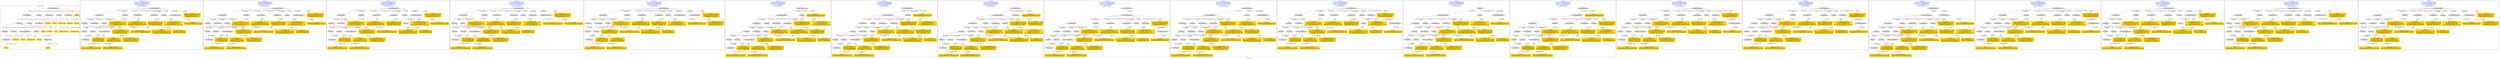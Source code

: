 digraph n0 {
fontcolor="blue"
remincross="true"
label="s21-s-met.json"
subgraph cluster_0 {
label="1-correct model"
n2[style="filled",color="white",fillcolor="lightgray",label="E12_Production1"];
n3[style="filled",color="white",fillcolor="lightgray",label="E21_Person1"];
n4[style="filled",color="white",fillcolor="lightgray",label="E55_Type1"];
n5[style="filled",color="white",fillcolor="lightgray",label="E52_Time-Span3"];
n6[style="filled",color="white",fillcolor="lightgray",label="E69_Death1"];
n7[style="filled",color="white",fillcolor="lightgray",label="E74_Group1"];
n8[style="filled",color="white",fillcolor="lightgray",label="E82_Actor_Appellation1"];
n9[style="filled",color="white",fillcolor="lightgray",label="E67_Birth1"];
n10[shape="plaintext",style="filled",fillcolor="gold",label="artistURI"];
n11[style="filled",color="white",fillcolor="lightgray",label="E22_Man-Made_Object1"];
n12[style="filled",color="white",fillcolor="lightgray",label="E35_Title1"];
n13[style="filled",color="white",fillcolor="lightgray",label="E8_Acquisition1"];
n14[style="filled",color="white",fillcolor="lightgray",label="E55_Type2"];
n15[style="filled",color="white",fillcolor="lightgray",label="E54_Dimension1"];
n16[shape="plaintext",style="filled",fillcolor="gold",label="objectURI"];
n17[shape="plaintext",style="filled",fillcolor="gold",label="artworkTitle"];
n18[style="filled",color="white",fillcolor="lightgray",label="E52_Time-Span1"];
n19[shape="plaintext",style="filled",fillcolor="gold",label="birthDate"];
n20[style="filled",color="white",fillcolor="lightgray",label="E52_Time-Span2"];
n21[shape="plaintext",style="filled",fillcolor="gold",label="deathDate"];
n22[shape="plaintext",style="filled",fillcolor="gold",label="dateOfStartOfCreation"];
n23[shape="plaintext",style="filled",fillcolor="gold",label="dateOfEndOfCreation"];
n24[shape="plaintext",style="filled",fillcolor="gold",label="dimensions"];
n25[shape="plaintext",style="filled",fillcolor="gold",label="medium_URI"];
n26[shape="plaintext",style="filled",fillcolor="gold",label="medium"];
n27[shape="plaintext",style="filled",fillcolor="gold",label="classification_URI"];
n28[shape="plaintext",style="filled",fillcolor="gold",label="classification"];
n29[shape="plaintext",style="filled",fillcolor="gold",label="nationality_URI"];
n30[shape="plaintext",style="filled",fillcolor="gold",label="nationality"];
n31[shape="plaintext",style="filled",fillcolor="gold",label="artistAppellationURI"];
n32[shape="plaintext",style="filled",fillcolor="gold",label="artistName"];
n33[shape="plaintext",style="filled",fillcolor="gold",label="creditLine"];
}
subgraph cluster_1 {
label="candidate 0\nlink coherence:0.8928571428571429\nnode coherence:0.8888888888888888\nconfidence:0.5924208523753254\nmapping score:0.5271032470880714\ncost:325.009782\n-precision:0.71-recall:0.65"
n35[style="filled",color="white",fillcolor="lightgray",label="E12_Production1"];
n36[style="filled",color="white",fillcolor="lightgray",label="E21_Person1"];
n37[style="filled",color="white",fillcolor="lightgray",label="E52_Time-Span2"];
n38[style="filled",color="white",fillcolor="lightgray",label="E55_Type1"];
n39[style="filled",color="white",fillcolor="lightgray",label="E67_Birth1"];
n40[style="filled",color="white",fillcolor="lightgray",label="E74_Group1"];
n41[style="filled",color="white",fillcolor="lightgray",label="E82_Actor_Appellation1"];
n42[style="filled",color="white",fillcolor="lightgray",label="E22_Man-Made_Object1"];
n43[style="filled",color="white",fillcolor="lightgray",label="E30_Right1"];
n44[style="filled",color="white",fillcolor="lightgray",label="E40_Legal_Body1"];
n45[style="filled",color="white",fillcolor="lightgray",label="E54_Dimension1"];
n46[style="filled",color="white",fillcolor="lightgray",label="E55_Type2"];
n47[style="filled",color="white",fillcolor="lightgray",label="E52_Time-Span1"];
n48[style="filled",color="white",fillcolor="lightgray",label="E73_Information_Object1"];
n49[shape="plaintext",style="filled",fillcolor="gold",label="objectURI\n[E22_Man-Made_Object,classLink,0.895]\n[E82_Actor_Appellation,label,0.042]\n[E8_Acquisition,P3_has_note,0.032]\n[E30_Right,P3_has_note,0.032]"];
n50[shape="plaintext",style="filled",fillcolor="gold",label="birthDate\n[E52_Time-Span,P82b_end_of_the_end,0.615]\n[E52_Time-Span,P82_at_some_time_within,0.385]"];
n51[shape="plaintext",style="filled",fillcolor="gold",label="dateOfEndOfCreation\n[E52_Time-Span,P82b_end_of_the_end,0.615]\n[E52_Time-Span,P82_at_some_time_within,0.385]"];
n52[shape="plaintext",style="filled",fillcolor="gold",label="nationality_URI\n[E74_Group,classLink,0.762]\n[E55_Type,classLink,0.088]\n[E57_Material,classLink,0.084]\n[E74_Group,label,0.066]"];
n53[shape="plaintext",style="filled",fillcolor="gold",label="dateOfStartOfCreation\n[E52_Time-Span,P82b_end_of_the_end,0.615]\n[E52_Time-Span,P82_at_some_time_within,0.385]"];
n54[shape="plaintext",style="filled",fillcolor="gold",label="medium\n[E55_Type,label,0.45]\n[E29_Design_or_Procedure,P3_has_note,0.426]\n[E33_Linguistic_Object,P3_has_note,0.077]\n[E73_Information_Object,P3_has_note,0.046]"];
n55[shape="plaintext",style="filled",fillcolor="gold",label="dimensions\n[E54_Dimension,P3_has_note,0.904]\n[E82_Actor_Appellation,label,0.056]\n[E30_Right,P3_has_note,0.02]\n[E8_Acquisition,P3_has_note,0.02]"];
n56[shape="plaintext",style="filled",fillcolor="gold",label="artworkTitle\n[E40_Legal_Body,label,0.427]\n[E22_Man-Made_Object,classLink,0.221]\n[E33_Linguistic_Object,P3_has_note,0.189]\n[E73_Information_Object,P3_has_note,0.164]"];
n57[shape="plaintext",style="filled",fillcolor="gold",label="medium_URI\n[E55_Type,classLink,0.347]\n[E57_Material,classLink,0.328]\n[E74_Group,classLink,0.325]"];
n58[shape="plaintext",style="filled",fillcolor="gold",label="artistURI\n[E21_Person,classLink,0.423]\n[E82_Actor_Appellation,classLink,0.339]\n[E8_Acquisition,P3_has_note,0.119]\n[E30_Right,P3_has_note,0.119]"];
n59[shape="plaintext",style="filled",fillcolor="gold",label="classification_URI\n[E55_Type,classLink,0.588]\n[E57_Material,classLink,0.204]\n[E74_Group,classLink,0.202]\n[E73_Information_Object,P3_has_note,0.006]"];
n60[shape="plaintext",style="filled",fillcolor="gold",label="creditLine\n[E30_Right,P3_has_note,0.472]\n[E8_Acquisition,P3_has_note,0.453]\n[E33_Linguistic_Object,P3_has_note,0.059]\n[E35_Title,label,0.016]"];
n61[shape="plaintext",style="filled",fillcolor="gold",label="artistAppellationURI\n[E82_Actor_Appellation,classLink,0.909]\n[E21_Person,classLink,0.058]\n[E8_Acquisition,P3_has_note,0.016]\n[E30_Right,P3_has_note,0.016]"];
n62[shape="plaintext",style="filled",fillcolor="gold",label="nationality\n[E74_Group,label,0.555]\n[E74_Group,classLink,0.347]\n[E8_Acquisition,P3_has_note,0.049]\n[E30_Right,P3_has_note,0.049]"];
n63[shape="plaintext",style="filled",fillcolor="gold",label="classification\n[E73_Information_Object,P3_has_note,0.538]\n[E33_Linguistic_Object,P3_has_note,0.462]"];
}
subgraph cluster_2 {
label="candidate 1\nlink coherence:0.8928571428571429\nnode coherence:0.8888888888888888\nconfidence:0.5924208499334342\nmapping score:0.5271032462741078\ncost:325.009782\n-precision:0.68-recall:0.61"
n65[style="filled",color="white",fillcolor="lightgray",label="E12_Production1"];
n66[style="filled",color="white",fillcolor="lightgray",label="E21_Person1"];
n67[style="filled",color="white",fillcolor="lightgray",label="E52_Time-Span2"];
n68[style="filled",color="white",fillcolor="lightgray",label="E55_Type1"];
n69[style="filled",color="white",fillcolor="lightgray",label="E67_Birth1"];
n70[style="filled",color="white",fillcolor="lightgray",label="E74_Group1"];
n71[style="filled",color="white",fillcolor="lightgray",label="E82_Actor_Appellation1"];
n72[style="filled",color="white",fillcolor="lightgray",label="E22_Man-Made_Object1"];
n73[style="filled",color="white",fillcolor="lightgray",label="E30_Right1"];
n74[style="filled",color="white",fillcolor="lightgray",label="E40_Legal_Body1"];
n75[style="filled",color="white",fillcolor="lightgray",label="E54_Dimension1"];
n76[style="filled",color="white",fillcolor="lightgray",label="E55_Type2"];
n77[style="filled",color="white",fillcolor="lightgray",label="E52_Time-Span1"];
n78[style="filled",color="white",fillcolor="lightgray",label="E73_Information_Object1"];
n79[shape="plaintext",style="filled",fillcolor="gold",label="dateOfStartOfCreation\n[E52_Time-Span,P82b_end_of_the_end,0.615]\n[E52_Time-Span,P82_at_some_time_within,0.385]"];
n80[shape="plaintext",style="filled",fillcolor="gold",label="objectURI\n[E22_Man-Made_Object,classLink,0.895]\n[E82_Actor_Appellation,label,0.042]\n[E8_Acquisition,P3_has_note,0.032]\n[E30_Right,P3_has_note,0.032]"];
n81[shape="plaintext",style="filled",fillcolor="gold",label="dateOfEndOfCreation\n[E52_Time-Span,P82b_end_of_the_end,0.615]\n[E52_Time-Span,P82_at_some_time_within,0.385]"];
n82[shape="plaintext",style="filled",fillcolor="gold",label="nationality_URI\n[E74_Group,classLink,0.762]\n[E55_Type,classLink,0.088]\n[E57_Material,classLink,0.084]\n[E74_Group,label,0.066]"];
n83[shape="plaintext",style="filled",fillcolor="gold",label="birthDate\n[E52_Time-Span,P82b_end_of_the_end,0.615]\n[E52_Time-Span,P82_at_some_time_within,0.385]"];
n84[shape="plaintext",style="filled",fillcolor="gold",label="medium\n[E55_Type,label,0.45]\n[E29_Design_or_Procedure,P3_has_note,0.426]\n[E33_Linguistic_Object,P3_has_note,0.077]\n[E73_Information_Object,P3_has_note,0.046]"];
n85[shape="plaintext",style="filled",fillcolor="gold",label="dimensions\n[E54_Dimension,P3_has_note,0.904]\n[E82_Actor_Appellation,label,0.056]\n[E30_Right,P3_has_note,0.02]\n[E8_Acquisition,P3_has_note,0.02]"];
n86[shape="plaintext",style="filled",fillcolor="gold",label="artworkTitle\n[E40_Legal_Body,label,0.427]\n[E22_Man-Made_Object,classLink,0.221]\n[E33_Linguistic_Object,P3_has_note,0.189]\n[E73_Information_Object,P3_has_note,0.164]"];
n87[shape="plaintext",style="filled",fillcolor="gold",label="medium_URI\n[E55_Type,classLink,0.347]\n[E57_Material,classLink,0.328]\n[E74_Group,classLink,0.325]"];
n88[shape="plaintext",style="filled",fillcolor="gold",label="artistURI\n[E21_Person,classLink,0.423]\n[E82_Actor_Appellation,classLink,0.339]\n[E8_Acquisition,P3_has_note,0.119]\n[E30_Right,P3_has_note,0.119]"];
n89[shape="plaintext",style="filled",fillcolor="gold",label="classification_URI\n[E55_Type,classLink,0.588]\n[E57_Material,classLink,0.204]\n[E74_Group,classLink,0.202]\n[E73_Information_Object,P3_has_note,0.006]"];
n90[shape="plaintext",style="filled",fillcolor="gold",label="creditLine\n[E30_Right,P3_has_note,0.472]\n[E8_Acquisition,P3_has_note,0.453]\n[E33_Linguistic_Object,P3_has_note,0.059]\n[E35_Title,label,0.016]"];
n91[shape="plaintext",style="filled",fillcolor="gold",label="artistAppellationURI\n[E82_Actor_Appellation,classLink,0.909]\n[E21_Person,classLink,0.058]\n[E8_Acquisition,P3_has_note,0.016]\n[E30_Right,P3_has_note,0.016]"];
n92[shape="plaintext",style="filled",fillcolor="gold",label="nationality\n[E74_Group,label,0.555]\n[E74_Group,classLink,0.347]\n[E8_Acquisition,P3_has_note,0.049]\n[E30_Right,P3_has_note,0.049]"];
n93[shape="plaintext",style="filled",fillcolor="gold",label="classification\n[E73_Information_Object,P3_has_note,0.538]\n[E33_Linguistic_Object,P3_has_note,0.462]"];
}
subgraph cluster_3 {
label="candidate 10\nlink coherence:0.8571428571428571\nnode coherence:0.8888888888888888\nconfidence:0.5924208499334342\nmapping score:0.5271032462741078\ncost:424.009802\n-precision:0.64-recall:0.58"
n95[style="filled",color="white",fillcolor="lightgray",label="E12_Production1"];
n96[style="filled",color="white",fillcolor="lightgray",label="E21_Person1"];
n97[style="filled",color="white",fillcolor="lightgray",label="E52_Time-Span2"];
n98[style="filled",color="white",fillcolor="lightgray",label="E67_Birth1"];
n99[style="filled",color="white",fillcolor="lightgray",label="E74_Group1"];
n100[style="filled",color="white",fillcolor="lightgray",label="E82_Actor_Appellation1"];
n101[style="filled",color="white",fillcolor="lightgray",label="E22_Man-Made_Object1"];
n102[style="filled",color="white",fillcolor="lightgray",label="E30_Right1"];
n103[style="filled",color="white",fillcolor="lightgray",label="E40_Legal_Body1"];
n104[style="filled",color="white",fillcolor="lightgray",label="E54_Dimension1"];
n105[style="filled",color="white",fillcolor="lightgray",label="E55_Type2"];
n106[style="filled",color="white",fillcolor="lightgray",label="E52_Time-Span1"];
n107[style="filled",color="white",fillcolor="lightgray",label="E73_Information_Object1"];
n108[style="filled",color="white",fillcolor="lightgray",label="E55_Type1"];
n109[shape="plaintext",style="filled",fillcolor="gold",label="dateOfStartOfCreation\n[E52_Time-Span,P82b_end_of_the_end,0.615]\n[E52_Time-Span,P82_at_some_time_within,0.385]"];
n110[shape="plaintext",style="filled",fillcolor="gold",label="objectURI\n[E22_Man-Made_Object,classLink,0.895]\n[E82_Actor_Appellation,label,0.042]\n[E8_Acquisition,P3_has_note,0.032]\n[E30_Right,P3_has_note,0.032]"];
n111[shape="plaintext",style="filled",fillcolor="gold",label="dateOfEndOfCreation\n[E52_Time-Span,P82b_end_of_the_end,0.615]\n[E52_Time-Span,P82_at_some_time_within,0.385]"];
n112[shape="plaintext",style="filled",fillcolor="gold",label="nationality_URI\n[E74_Group,classLink,0.762]\n[E55_Type,classLink,0.088]\n[E57_Material,classLink,0.084]\n[E74_Group,label,0.066]"];
n113[shape="plaintext",style="filled",fillcolor="gold",label="birthDate\n[E52_Time-Span,P82b_end_of_the_end,0.615]\n[E52_Time-Span,P82_at_some_time_within,0.385]"];
n114[shape="plaintext",style="filled",fillcolor="gold",label="medium\n[E55_Type,label,0.45]\n[E29_Design_or_Procedure,P3_has_note,0.426]\n[E33_Linguistic_Object,P3_has_note,0.077]\n[E73_Information_Object,P3_has_note,0.046]"];
n115[shape="plaintext",style="filled",fillcolor="gold",label="dimensions\n[E54_Dimension,P3_has_note,0.904]\n[E82_Actor_Appellation,label,0.056]\n[E30_Right,P3_has_note,0.02]\n[E8_Acquisition,P3_has_note,0.02]"];
n116[shape="plaintext",style="filled",fillcolor="gold",label="artworkTitle\n[E40_Legal_Body,label,0.427]\n[E22_Man-Made_Object,classLink,0.221]\n[E33_Linguistic_Object,P3_has_note,0.189]\n[E73_Information_Object,P3_has_note,0.164]"];
n117[shape="plaintext",style="filled",fillcolor="gold",label="medium_URI\n[E55_Type,classLink,0.347]\n[E57_Material,classLink,0.328]\n[E74_Group,classLink,0.325]"];
n118[shape="plaintext",style="filled",fillcolor="gold",label="artistURI\n[E21_Person,classLink,0.423]\n[E82_Actor_Appellation,classLink,0.339]\n[E8_Acquisition,P3_has_note,0.119]\n[E30_Right,P3_has_note,0.119]"];
n119[shape="plaintext",style="filled",fillcolor="gold",label="classification_URI\n[E55_Type,classLink,0.588]\n[E57_Material,classLink,0.204]\n[E74_Group,classLink,0.202]\n[E73_Information_Object,P3_has_note,0.006]"];
n120[shape="plaintext",style="filled",fillcolor="gold",label="creditLine\n[E30_Right,P3_has_note,0.472]\n[E8_Acquisition,P3_has_note,0.453]\n[E33_Linguistic_Object,P3_has_note,0.059]\n[E35_Title,label,0.016]"];
n121[shape="plaintext",style="filled",fillcolor="gold",label="artistAppellationURI\n[E82_Actor_Appellation,classLink,0.909]\n[E21_Person,classLink,0.058]\n[E8_Acquisition,P3_has_note,0.016]\n[E30_Right,P3_has_note,0.016]"];
n122[shape="plaintext",style="filled",fillcolor="gold",label="nationality\n[E74_Group,label,0.555]\n[E74_Group,classLink,0.347]\n[E8_Acquisition,P3_has_note,0.049]\n[E30_Right,P3_has_note,0.049]"];
n123[shape="plaintext",style="filled",fillcolor="gold",label="classification\n[E73_Information_Object,P3_has_note,0.538]\n[E33_Linguistic_Object,P3_has_note,0.462]"];
}
subgraph cluster_4 {
label="candidate 11\nlink coherence:0.8571428571428571\nnode coherence:0.8888888888888888\nconfidence:0.5924208499334342\nmapping score:0.5271032462741078\ncost:424.019804\n-precision:0.64-recall:0.58"
n125[style="filled",color="white",fillcolor="lightgray",label="E12_Production1"];
n126[style="filled",color="white",fillcolor="lightgray",label="E21_Person1"];
n127[style="filled",color="white",fillcolor="lightgray",label="E55_Type1"];
n128[style="filled",color="white",fillcolor="lightgray",label="E67_Birth1"];
n129[style="filled",color="white",fillcolor="lightgray",label="E74_Group1"];
n130[style="filled",color="white",fillcolor="lightgray",label="E82_Actor_Appellation1"];
n131[style="filled",color="white",fillcolor="lightgray",label="E22_Man-Made_Object1"];
n132[style="filled",color="white",fillcolor="lightgray",label="E30_Right1"];
n133[style="filled",color="white",fillcolor="lightgray",label="E40_Legal_Body1"];
n134[style="filled",color="white",fillcolor="lightgray",label="E54_Dimension1"];
n135[style="filled",color="white",fillcolor="lightgray",label="E55_Type2"];
n136[style="filled",color="white",fillcolor="lightgray",label="E52_Time-Span1"];
n137[style="filled",color="white",fillcolor="lightgray",label="E52_Time-Span2"];
n138[style="filled",color="white",fillcolor="lightgray",label="E73_Information_Object1"];
n139[shape="plaintext",style="filled",fillcolor="gold",label="dateOfStartOfCreation\n[E52_Time-Span,P82b_end_of_the_end,0.615]\n[E52_Time-Span,P82_at_some_time_within,0.385]"];
n140[shape="plaintext",style="filled",fillcolor="gold",label="objectURI\n[E22_Man-Made_Object,classLink,0.895]\n[E82_Actor_Appellation,label,0.042]\n[E8_Acquisition,P3_has_note,0.032]\n[E30_Right,P3_has_note,0.032]"];
n141[shape="plaintext",style="filled",fillcolor="gold",label="dateOfEndOfCreation\n[E52_Time-Span,P82b_end_of_the_end,0.615]\n[E52_Time-Span,P82_at_some_time_within,0.385]"];
n142[shape="plaintext",style="filled",fillcolor="gold",label="nationality_URI\n[E74_Group,classLink,0.762]\n[E55_Type,classLink,0.088]\n[E57_Material,classLink,0.084]\n[E74_Group,label,0.066]"];
n143[shape="plaintext",style="filled",fillcolor="gold",label="birthDate\n[E52_Time-Span,P82b_end_of_the_end,0.615]\n[E52_Time-Span,P82_at_some_time_within,0.385]"];
n144[shape="plaintext",style="filled",fillcolor="gold",label="medium\n[E55_Type,label,0.45]\n[E29_Design_or_Procedure,P3_has_note,0.426]\n[E33_Linguistic_Object,P3_has_note,0.077]\n[E73_Information_Object,P3_has_note,0.046]"];
n145[shape="plaintext",style="filled",fillcolor="gold",label="dimensions\n[E54_Dimension,P3_has_note,0.904]\n[E82_Actor_Appellation,label,0.056]\n[E30_Right,P3_has_note,0.02]\n[E8_Acquisition,P3_has_note,0.02]"];
n146[shape="plaintext",style="filled",fillcolor="gold",label="artworkTitle\n[E40_Legal_Body,label,0.427]\n[E22_Man-Made_Object,classLink,0.221]\n[E33_Linguistic_Object,P3_has_note,0.189]\n[E73_Information_Object,P3_has_note,0.164]"];
n147[shape="plaintext",style="filled",fillcolor="gold",label="medium_URI\n[E55_Type,classLink,0.347]\n[E57_Material,classLink,0.328]\n[E74_Group,classLink,0.325]"];
n148[shape="plaintext",style="filled",fillcolor="gold",label="artistURI\n[E21_Person,classLink,0.423]\n[E82_Actor_Appellation,classLink,0.339]\n[E8_Acquisition,P3_has_note,0.119]\n[E30_Right,P3_has_note,0.119]"];
n149[shape="plaintext",style="filled",fillcolor="gold",label="classification_URI\n[E55_Type,classLink,0.588]\n[E57_Material,classLink,0.204]\n[E74_Group,classLink,0.202]\n[E73_Information_Object,P3_has_note,0.006]"];
n150[shape="plaintext",style="filled",fillcolor="gold",label="creditLine\n[E30_Right,P3_has_note,0.472]\n[E8_Acquisition,P3_has_note,0.453]\n[E33_Linguistic_Object,P3_has_note,0.059]\n[E35_Title,label,0.016]"];
n151[shape="plaintext",style="filled",fillcolor="gold",label="artistAppellationURI\n[E82_Actor_Appellation,classLink,0.909]\n[E21_Person,classLink,0.058]\n[E8_Acquisition,P3_has_note,0.016]\n[E30_Right,P3_has_note,0.016]"];
n152[shape="plaintext",style="filled",fillcolor="gold",label="nationality\n[E74_Group,label,0.555]\n[E74_Group,classLink,0.347]\n[E8_Acquisition,P3_has_note,0.049]\n[E30_Right,P3_has_note,0.049]"];
n153[shape="plaintext",style="filled",fillcolor="gold",label="classification\n[E73_Information_Object,P3_has_note,0.538]\n[E33_Linguistic_Object,P3_has_note,0.462]"];
}
subgraph cluster_5 {
label="candidate 12\nlink coherence:0.8571428571428571\nnode coherence:0.8888888888888888\nconfidence:0.5924208499334342\nmapping score:0.5271032462741078\ncost:424.019814\n-precision:0.64-recall:0.58"
n155[style="filled",color="white",fillcolor="lightgray",label="E12_Production1"];
n156[style="filled",color="white",fillcolor="lightgray",label="E21_Person1"];
n157[style="filled",color="white",fillcolor="lightgray",label="E52_Time-Span2"];
n158[style="filled",color="white",fillcolor="lightgray",label="E55_Type1"];
n159[style="filled",color="white",fillcolor="lightgray",label="E67_Birth1"];
n160[style="filled",color="white",fillcolor="lightgray",label="E74_Group1"];
n161[style="filled",color="white",fillcolor="lightgray",label="E22_Man-Made_Object1"];
n162[style="filled",color="white",fillcolor="lightgray",label="E30_Right1"];
n163[style="filled",color="white",fillcolor="lightgray",label="E40_Legal_Body1"];
n164[style="filled",color="white",fillcolor="lightgray",label="E54_Dimension1"];
n165[style="filled",color="white",fillcolor="lightgray",label="E55_Type2"];
n166[style="filled",color="white",fillcolor="lightgray",label="E52_Time-Span1"];
n167[style="filled",color="white",fillcolor="lightgray",label="E73_Information_Object1"];
n168[style="filled",color="white",fillcolor="lightgray",label="E82_Actor_Appellation1"];
n169[shape="plaintext",style="filled",fillcolor="gold",label="dateOfStartOfCreation\n[E52_Time-Span,P82b_end_of_the_end,0.615]\n[E52_Time-Span,P82_at_some_time_within,0.385]"];
n170[shape="plaintext",style="filled",fillcolor="gold",label="objectURI\n[E22_Man-Made_Object,classLink,0.895]\n[E82_Actor_Appellation,label,0.042]\n[E8_Acquisition,P3_has_note,0.032]\n[E30_Right,P3_has_note,0.032]"];
n171[shape="plaintext",style="filled",fillcolor="gold",label="dateOfEndOfCreation\n[E52_Time-Span,P82b_end_of_the_end,0.615]\n[E52_Time-Span,P82_at_some_time_within,0.385]"];
n172[shape="plaintext",style="filled",fillcolor="gold",label="nationality_URI\n[E74_Group,classLink,0.762]\n[E55_Type,classLink,0.088]\n[E57_Material,classLink,0.084]\n[E74_Group,label,0.066]"];
n173[shape="plaintext",style="filled",fillcolor="gold",label="birthDate\n[E52_Time-Span,P82b_end_of_the_end,0.615]\n[E52_Time-Span,P82_at_some_time_within,0.385]"];
n174[shape="plaintext",style="filled",fillcolor="gold",label="medium\n[E55_Type,label,0.45]\n[E29_Design_or_Procedure,P3_has_note,0.426]\n[E33_Linguistic_Object,P3_has_note,0.077]\n[E73_Information_Object,P3_has_note,0.046]"];
n175[shape="plaintext",style="filled",fillcolor="gold",label="dimensions\n[E54_Dimension,P3_has_note,0.904]\n[E82_Actor_Appellation,label,0.056]\n[E30_Right,P3_has_note,0.02]\n[E8_Acquisition,P3_has_note,0.02]"];
n176[shape="plaintext",style="filled",fillcolor="gold",label="artworkTitle\n[E40_Legal_Body,label,0.427]\n[E22_Man-Made_Object,classLink,0.221]\n[E33_Linguistic_Object,P3_has_note,0.189]\n[E73_Information_Object,P3_has_note,0.164]"];
n177[shape="plaintext",style="filled",fillcolor="gold",label="medium_URI\n[E55_Type,classLink,0.347]\n[E57_Material,classLink,0.328]\n[E74_Group,classLink,0.325]"];
n178[shape="plaintext",style="filled",fillcolor="gold",label="artistURI\n[E21_Person,classLink,0.423]\n[E82_Actor_Appellation,classLink,0.339]\n[E8_Acquisition,P3_has_note,0.119]\n[E30_Right,P3_has_note,0.119]"];
n179[shape="plaintext",style="filled",fillcolor="gold",label="classification_URI\n[E55_Type,classLink,0.588]\n[E57_Material,classLink,0.204]\n[E74_Group,classLink,0.202]\n[E73_Information_Object,P3_has_note,0.006]"];
n180[shape="plaintext",style="filled",fillcolor="gold",label="creditLine\n[E30_Right,P3_has_note,0.472]\n[E8_Acquisition,P3_has_note,0.453]\n[E33_Linguistic_Object,P3_has_note,0.059]\n[E35_Title,label,0.016]"];
n181[shape="plaintext",style="filled",fillcolor="gold",label="artistAppellationURI\n[E82_Actor_Appellation,classLink,0.909]\n[E21_Person,classLink,0.058]\n[E8_Acquisition,P3_has_note,0.016]\n[E30_Right,P3_has_note,0.016]"];
n182[shape="plaintext",style="filled",fillcolor="gold",label="nationality\n[E74_Group,label,0.555]\n[E74_Group,classLink,0.347]\n[E8_Acquisition,P3_has_note,0.049]\n[E30_Right,P3_has_note,0.049]"];
n183[shape="plaintext",style="filled",fillcolor="gold",label="classification\n[E73_Information_Object,P3_has_note,0.538]\n[E33_Linguistic_Object,P3_has_note,0.462]"];
}
subgraph cluster_6 {
label="candidate 13\nlink coherence:0.8571428571428571\nnode coherence:0.8888888888888888\nconfidence:0.5872926462560961\nmapping score:0.5253938450483283\ncost:126.99978\n-precision:0.68-recall:0.61"
n185[style="filled",color="white",fillcolor="lightgray",label="E12_Production1"];
n186[style="filled",color="white",fillcolor="lightgray",label="E21_Person1"];
n187[style="filled",color="white",fillcolor="lightgray",label="E52_Time-Span2"];
n188[style="filled",color="white",fillcolor="lightgray",label="E55_Type1"];
n189[style="filled",color="white",fillcolor="lightgray",label="E67_Birth1"];
n190[style="filled",color="white",fillcolor="lightgray",label="E74_Group1"];
n191[style="filled",color="white",fillcolor="lightgray",label="E82_Actor_Appellation1"];
n192[style="filled",color="white",fillcolor="lightgray",label="E22_Man-Made_Object1"];
n193[style="filled",color="white",fillcolor="lightgray",label="E30_Right1"];
n194[style="filled",color="white",fillcolor="lightgray",label="E40_Legal_Body1"];
n195[style="filled",color="white",fillcolor="lightgray",label="E54_Dimension1"];
n196[style="filled",color="white",fillcolor="lightgray",label="E33_Linguistic_Object2"];
n197[style="filled",color="white",fillcolor="lightgray",label="E55_Type2"];
n198[style="filled",color="white",fillcolor="lightgray",label="E52_Time-Span1"];
n199[shape="plaintext",style="filled",fillcolor="gold",label="objectURI\n[E22_Man-Made_Object,classLink,0.895]\n[E82_Actor_Appellation,label,0.042]\n[E8_Acquisition,P3_has_note,0.032]\n[E30_Right,P3_has_note,0.032]"];
n200[shape="plaintext",style="filled",fillcolor="gold",label="birthDate\n[E52_Time-Span,P82b_end_of_the_end,0.615]\n[E52_Time-Span,P82_at_some_time_within,0.385]"];
n201[shape="plaintext",style="filled",fillcolor="gold",label="dateOfEndOfCreation\n[E52_Time-Span,P82b_end_of_the_end,0.615]\n[E52_Time-Span,P82_at_some_time_within,0.385]"];
n202[shape="plaintext",style="filled",fillcolor="gold",label="nationality_URI\n[E74_Group,classLink,0.762]\n[E55_Type,classLink,0.088]\n[E57_Material,classLink,0.084]\n[E74_Group,label,0.066]"];
n203[shape="plaintext",style="filled",fillcolor="gold",label="dateOfStartOfCreation\n[E52_Time-Span,P82b_end_of_the_end,0.615]\n[E52_Time-Span,P82_at_some_time_within,0.385]"];
n204[shape="plaintext",style="filled",fillcolor="gold",label="medium\n[E55_Type,label,0.45]\n[E29_Design_or_Procedure,P3_has_note,0.426]\n[E33_Linguistic_Object,P3_has_note,0.077]\n[E73_Information_Object,P3_has_note,0.046]"];
n205[shape="plaintext",style="filled",fillcolor="gold",label="dimensions\n[E54_Dimension,P3_has_note,0.904]\n[E82_Actor_Appellation,label,0.056]\n[E30_Right,P3_has_note,0.02]\n[E8_Acquisition,P3_has_note,0.02]"];
n206[shape="plaintext",style="filled",fillcolor="gold",label="artworkTitle\n[E40_Legal_Body,label,0.427]\n[E22_Man-Made_Object,classLink,0.221]\n[E33_Linguistic_Object,P3_has_note,0.189]\n[E73_Information_Object,P3_has_note,0.164]"];
n207[shape="plaintext",style="filled",fillcolor="gold",label="classification\n[E73_Information_Object,P3_has_note,0.538]\n[E33_Linguistic_Object,P3_has_note,0.462]"];
n208[shape="plaintext",style="filled",fillcolor="gold",label="medium_URI\n[E55_Type,classLink,0.347]\n[E57_Material,classLink,0.328]\n[E74_Group,classLink,0.325]"];
n209[shape="plaintext",style="filled",fillcolor="gold",label="artistURI\n[E21_Person,classLink,0.423]\n[E82_Actor_Appellation,classLink,0.339]\n[E8_Acquisition,P3_has_note,0.119]\n[E30_Right,P3_has_note,0.119]"];
n210[shape="plaintext",style="filled",fillcolor="gold",label="classification_URI\n[E55_Type,classLink,0.588]\n[E57_Material,classLink,0.204]\n[E74_Group,classLink,0.202]\n[E73_Information_Object,P3_has_note,0.006]"];
n211[shape="plaintext",style="filled",fillcolor="gold",label="creditLine\n[E30_Right,P3_has_note,0.472]\n[E8_Acquisition,P3_has_note,0.453]\n[E33_Linguistic_Object,P3_has_note,0.059]\n[E35_Title,label,0.016]"];
n212[shape="plaintext",style="filled",fillcolor="gold",label="artistAppellationURI\n[E82_Actor_Appellation,classLink,0.909]\n[E21_Person,classLink,0.058]\n[E8_Acquisition,P3_has_note,0.016]\n[E30_Right,P3_has_note,0.016]"];
n213[shape="plaintext",style="filled",fillcolor="gold",label="nationality\n[E74_Group,label,0.555]\n[E74_Group,classLink,0.347]\n[E8_Acquisition,P3_has_note,0.049]\n[E30_Right,P3_has_note,0.049]"];
}
subgraph cluster_7 {
label="candidate 14\nlink coherence:0.8571428571428571\nnode coherence:0.8888888888888888\nconfidence:0.5872926462560961\nmapping score:0.5253938450483283\ncost:226.009782\n-precision:0.68-recall:0.61"
n215[style="filled",color="white",fillcolor="lightgray",label="E12_Production1"];
n216[style="filled",color="white",fillcolor="lightgray",label="E21_Person1"];
n217[style="filled",color="white",fillcolor="lightgray",label="E52_Time-Span2"];
n218[style="filled",color="white",fillcolor="lightgray",label="E55_Type1"];
n219[style="filled",color="white",fillcolor="lightgray",label="E67_Birth1"];
n220[style="filled",color="white",fillcolor="lightgray",label="E74_Group1"];
n221[style="filled",color="white",fillcolor="lightgray",label="E82_Actor_Appellation1"];
n222[style="filled",color="white",fillcolor="lightgray",label="E22_Man-Made_Object1"];
n223[style="filled",color="white",fillcolor="lightgray",label="E30_Right1"];
n224[style="filled",color="white",fillcolor="lightgray",label="E40_Legal_Body1"];
n225[style="filled",color="white",fillcolor="lightgray",label="E54_Dimension1"];
n226[style="filled",color="white",fillcolor="lightgray",label="E33_Linguistic_Object1"];
n227[style="filled",color="white",fillcolor="lightgray",label="E52_Time-Span1"];
n228[style="filled",color="white",fillcolor="lightgray",label="E55_Type2"];
n229[shape="plaintext",style="filled",fillcolor="gold",label="objectURI\n[E22_Man-Made_Object,classLink,0.895]\n[E82_Actor_Appellation,label,0.042]\n[E8_Acquisition,P3_has_note,0.032]\n[E30_Right,P3_has_note,0.032]"];
n230[shape="plaintext",style="filled",fillcolor="gold",label="birthDate\n[E52_Time-Span,P82b_end_of_the_end,0.615]\n[E52_Time-Span,P82_at_some_time_within,0.385]"];
n231[shape="plaintext",style="filled",fillcolor="gold",label="dateOfEndOfCreation\n[E52_Time-Span,P82b_end_of_the_end,0.615]\n[E52_Time-Span,P82_at_some_time_within,0.385]"];
n232[shape="plaintext",style="filled",fillcolor="gold",label="nationality_URI\n[E74_Group,classLink,0.762]\n[E55_Type,classLink,0.088]\n[E57_Material,classLink,0.084]\n[E74_Group,label,0.066]"];
n233[shape="plaintext",style="filled",fillcolor="gold",label="dateOfStartOfCreation\n[E52_Time-Span,P82b_end_of_the_end,0.615]\n[E52_Time-Span,P82_at_some_time_within,0.385]"];
n234[shape="plaintext",style="filled",fillcolor="gold",label="medium\n[E55_Type,label,0.45]\n[E29_Design_or_Procedure,P3_has_note,0.426]\n[E33_Linguistic_Object,P3_has_note,0.077]\n[E73_Information_Object,P3_has_note,0.046]"];
n235[shape="plaintext",style="filled",fillcolor="gold",label="dimensions\n[E54_Dimension,P3_has_note,0.904]\n[E82_Actor_Appellation,label,0.056]\n[E30_Right,P3_has_note,0.02]\n[E8_Acquisition,P3_has_note,0.02]"];
n236[shape="plaintext",style="filled",fillcolor="gold",label="artworkTitle\n[E40_Legal_Body,label,0.427]\n[E22_Man-Made_Object,classLink,0.221]\n[E33_Linguistic_Object,P3_has_note,0.189]\n[E73_Information_Object,P3_has_note,0.164]"];
n237[shape="plaintext",style="filled",fillcolor="gold",label="medium_URI\n[E55_Type,classLink,0.347]\n[E57_Material,classLink,0.328]\n[E74_Group,classLink,0.325]"];
n238[shape="plaintext",style="filled",fillcolor="gold",label="classification\n[E73_Information_Object,P3_has_note,0.538]\n[E33_Linguistic_Object,P3_has_note,0.462]"];
n239[shape="plaintext",style="filled",fillcolor="gold",label="artistURI\n[E21_Person,classLink,0.423]\n[E82_Actor_Appellation,classLink,0.339]\n[E8_Acquisition,P3_has_note,0.119]\n[E30_Right,P3_has_note,0.119]"];
n240[shape="plaintext",style="filled",fillcolor="gold",label="classification_URI\n[E55_Type,classLink,0.588]\n[E57_Material,classLink,0.204]\n[E74_Group,classLink,0.202]\n[E73_Information_Object,P3_has_note,0.006]"];
n241[shape="plaintext",style="filled",fillcolor="gold",label="creditLine\n[E30_Right,P3_has_note,0.472]\n[E8_Acquisition,P3_has_note,0.453]\n[E33_Linguistic_Object,P3_has_note,0.059]\n[E35_Title,label,0.016]"];
n242[shape="plaintext",style="filled",fillcolor="gold",label="artistAppellationURI\n[E82_Actor_Appellation,classLink,0.909]\n[E21_Person,classLink,0.058]\n[E8_Acquisition,P3_has_note,0.016]\n[E30_Right,P3_has_note,0.016]"];
n243[shape="plaintext",style="filled",fillcolor="gold",label="nationality\n[E74_Group,label,0.555]\n[E74_Group,classLink,0.347]\n[E8_Acquisition,P3_has_note,0.049]\n[E30_Right,P3_has_note,0.049]"];
}
subgraph cluster_8 {
label="candidate 15\nlink coherence:0.8571428571428571\nnode coherence:0.8888888888888888\nconfidence:0.5872926462560961\nmapping score:0.5253938450483283\ncost:226.009802\n-precision:0.68-recall:0.61"
n245[style="filled",color="white",fillcolor="lightgray",label="E12_Production1"];
n246[style="filled",color="white",fillcolor="lightgray",label="E21_Person1"];
n247[style="filled",color="white",fillcolor="lightgray",label="E52_Time-Span2"];
n248[style="filled",color="white",fillcolor="lightgray",label="E55_Type1"];
n249[style="filled",color="white",fillcolor="lightgray",label="E67_Birth1"];
n250[style="filled",color="white",fillcolor="lightgray",label="E74_Group1"];
n251[style="filled",color="white",fillcolor="lightgray",label="E82_Actor_Appellation1"];
n252[style="filled",color="white",fillcolor="lightgray",label="E22_Man-Made_Object1"];
n253[style="filled",color="white",fillcolor="lightgray",label="E30_Right1"];
n254[style="filled",color="white",fillcolor="lightgray",label="E40_Legal_Body1"];
n255[style="filled",color="white",fillcolor="lightgray",label="E55_Type2"];
n256[style="filled",color="white",fillcolor="lightgray",label="E33_Linguistic_Object1"];
n257[style="filled",color="white",fillcolor="lightgray",label="E52_Time-Span1"];
n258[style="filled",color="white",fillcolor="lightgray",label="E54_Dimension1"];
n259[shape="plaintext",style="filled",fillcolor="gold",label="objectURI\n[E22_Man-Made_Object,classLink,0.895]\n[E82_Actor_Appellation,label,0.042]\n[E8_Acquisition,P3_has_note,0.032]\n[E30_Right,P3_has_note,0.032]"];
n260[shape="plaintext",style="filled",fillcolor="gold",label="birthDate\n[E52_Time-Span,P82b_end_of_the_end,0.615]\n[E52_Time-Span,P82_at_some_time_within,0.385]"];
n261[shape="plaintext",style="filled",fillcolor="gold",label="dateOfEndOfCreation\n[E52_Time-Span,P82b_end_of_the_end,0.615]\n[E52_Time-Span,P82_at_some_time_within,0.385]"];
n262[shape="plaintext",style="filled",fillcolor="gold",label="nationality_URI\n[E74_Group,classLink,0.762]\n[E55_Type,classLink,0.088]\n[E57_Material,classLink,0.084]\n[E74_Group,label,0.066]"];
n263[shape="plaintext",style="filled",fillcolor="gold",label="dateOfStartOfCreation\n[E52_Time-Span,P82b_end_of_the_end,0.615]\n[E52_Time-Span,P82_at_some_time_within,0.385]"];
n264[shape="plaintext",style="filled",fillcolor="gold",label="medium\n[E55_Type,label,0.45]\n[E29_Design_or_Procedure,P3_has_note,0.426]\n[E33_Linguistic_Object,P3_has_note,0.077]\n[E73_Information_Object,P3_has_note,0.046]"];
n265[shape="plaintext",style="filled",fillcolor="gold",label="dimensions\n[E54_Dimension,P3_has_note,0.904]\n[E82_Actor_Appellation,label,0.056]\n[E30_Right,P3_has_note,0.02]\n[E8_Acquisition,P3_has_note,0.02]"];
n266[shape="plaintext",style="filled",fillcolor="gold",label="artworkTitle\n[E40_Legal_Body,label,0.427]\n[E22_Man-Made_Object,classLink,0.221]\n[E33_Linguistic_Object,P3_has_note,0.189]\n[E73_Information_Object,P3_has_note,0.164]"];
n267[shape="plaintext",style="filled",fillcolor="gold",label="medium_URI\n[E55_Type,classLink,0.347]\n[E57_Material,classLink,0.328]\n[E74_Group,classLink,0.325]"];
n268[shape="plaintext",style="filled",fillcolor="gold",label="classification\n[E73_Information_Object,P3_has_note,0.538]\n[E33_Linguistic_Object,P3_has_note,0.462]"];
n269[shape="plaintext",style="filled",fillcolor="gold",label="artistURI\n[E21_Person,classLink,0.423]\n[E82_Actor_Appellation,classLink,0.339]\n[E8_Acquisition,P3_has_note,0.119]\n[E30_Right,P3_has_note,0.119]"];
n270[shape="plaintext",style="filled",fillcolor="gold",label="classification_URI\n[E55_Type,classLink,0.588]\n[E57_Material,classLink,0.204]\n[E74_Group,classLink,0.202]\n[E73_Information_Object,P3_has_note,0.006]"];
n271[shape="plaintext",style="filled",fillcolor="gold",label="creditLine\n[E30_Right,P3_has_note,0.472]\n[E8_Acquisition,P3_has_note,0.453]\n[E33_Linguistic_Object,P3_has_note,0.059]\n[E35_Title,label,0.016]"];
n272[shape="plaintext",style="filled",fillcolor="gold",label="artistAppellationURI\n[E82_Actor_Appellation,classLink,0.909]\n[E21_Person,classLink,0.058]\n[E8_Acquisition,P3_has_note,0.016]\n[E30_Right,P3_has_note,0.016]"];
n273[shape="plaintext",style="filled",fillcolor="gold",label="nationality\n[E74_Group,label,0.555]\n[E74_Group,classLink,0.347]\n[E8_Acquisition,P3_has_note,0.049]\n[E30_Right,P3_has_note,0.049]"];
}
subgraph cluster_9 {
label="candidate 16\nlink coherence:0.8333333333333334\nnode coherence:0.8888888888888888\nconfidence:0.5872926462560961\nmapping score:0.5253938450483283\ncost:228.009782\n-precision:0.7-recall:0.68"
n275[style="filled",color="white",fillcolor="lightgray",label="E12_Production1"];
n276[style="filled",color="white",fillcolor="lightgray",label="E21_Person1"];
n277[style="filled",color="white",fillcolor="lightgray",label="E52_Time-Span2"];
n278[style="filled",color="white",fillcolor="lightgray",label="E55_Type1"];
n279[style="filled",color="white",fillcolor="lightgray",label="E67_Birth1"];
n280[style="filled",color="white",fillcolor="lightgray",label="E74_Group1"];
n281[style="filled",color="white",fillcolor="lightgray",label="E82_Actor_Appellation1"];
n282[style="filled",color="white",fillcolor="lightgray",label="E22_Man-Made_Object1"];
n283[style="filled",color="white",fillcolor="lightgray",label="E30_Right1"];
n284[style="filled",color="white",fillcolor="lightgray",label="E40_Legal_Body1"];
n285[style="filled",color="white",fillcolor="lightgray",label="E54_Dimension1"];
n286[style="filled",color="white",fillcolor="lightgray",label="E55_Type2"];
n287[style="filled",color="white",fillcolor="lightgray",label="E8_Acquisition1"];
n288[style="filled",color="white",fillcolor="lightgray",label="E33_Linguistic_Object2"];
n289[style="filled",color="white",fillcolor="lightgray",label="E52_Time-Span1"];
n290[style="filled",color="white",fillcolor="lightgray",label="E33_Linguistic_Object1"];
n291[shape="plaintext",style="filled",fillcolor="gold",label="objectURI\n[E22_Man-Made_Object,classLink,0.895]\n[E82_Actor_Appellation,label,0.042]\n[E8_Acquisition,P3_has_note,0.032]\n[E30_Right,P3_has_note,0.032]"];
n292[shape="plaintext",style="filled",fillcolor="gold",label="birthDate\n[E52_Time-Span,P82b_end_of_the_end,0.615]\n[E52_Time-Span,P82_at_some_time_within,0.385]"];
n293[shape="plaintext",style="filled",fillcolor="gold",label="dateOfEndOfCreation\n[E52_Time-Span,P82b_end_of_the_end,0.615]\n[E52_Time-Span,P82_at_some_time_within,0.385]"];
n294[shape="plaintext",style="filled",fillcolor="gold",label="nationality_URI\n[E74_Group,classLink,0.762]\n[E55_Type,classLink,0.088]\n[E57_Material,classLink,0.084]\n[E74_Group,label,0.066]"];
n295[shape="plaintext",style="filled",fillcolor="gold",label="dateOfStartOfCreation\n[E52_Time-Span,P82b_end_of_the_end,0.615]\n[E52_Time-Span,P82_at_some_time_within,0.385]"];
n296[shape="plaintext",style="filled",fillcolor="gold",label="medium\n[E55_Type,label,0.45]\n[E29_Design_or_Procedure,P3_has_note,0.426]\n[E33_Linguistic_Object,P3_has_note,0.077]\n[E73_Information_Object,P3_has_note,0.046]"];
n297[shape="plaintext",style="filled",fillcolor="gold",label="dimensions\n[E54_Dimension,P3_has_note,0.904]\n[E82_Actor_Appellation,label,0.056]\n[E30_Right,P3_has_note,0.02]\n[E8_Acquisition,P3_has_note,0.02]"];
n298[shape="plaintext",style="filled",fillcolor="gold",label="artworkTitle\n[E40_Legal_Body,label,0.427]\n[E22_Man-Made_Object,classLink,0.221]\n[E33_Linguistic_Object,P3_has_note,0.189]\n[E73_Information_Object,P3_has_note,0.164]"];
n299[shape="plaintext",style="filled",fillcolor="gold",label="medium_URI\n[E55_Type,classLink,0.347]\n[E57_Material,classLink,0.328]\n[E74_Group,classLink,0.325]"];
n300[shape="plaintext",style="filled",fillcolor="gold",label="classification\n[E73_Information_Object,P3_has_note,0.538]\n[E33_Linguistic_Object,P3_has_note,0.462]"];
n301[shape="plaintext",style="filled",fillcolor="gold",label="artistURI\n[E21_Person,classLink,0.423]\n[E82_Actor_Appellation,classLink,0.339]\n[E8_Acquisition,P3_has_note,0.119]\n[E30_Right,P3_has_note,0.119]"];
n302[shape="plaintext",style="filled",fillcolor="gold",label="classification_URI\n[E55_Type,classLink,0.588]\n[E57_Material,classLink,0.204]\n[E74_Group,classLink,0.202]\n[E73_Information_Object,P3_has_note,0.006]"];
n303[shape="plaintext",style="filled",fillcolor="gold",label="creditLine\n[E30_Right,P3_has_note,0.472]\n[E8_Acquisition,P3_has_note,0.453]\n[E33_Linguistic_Object,P3_has_note,0.059]\n[E35_Title,label,0.016]"];
n304[shape="plaintext",style="filled",fillcolor="gold",label="artistAppellationURI\n[E82_Actor_Appellation,classLink,0.909]\n[E21_Person,classLink,0.058]\n[E8_Acquisition,P3_has_note,0.016]\n[E30_Right,P3_has_note,0.016]"];
n305[shape="plaintext",style="filled",fillcolor="gold",label="nationality\n[E74_Group,label,0.555]\n[E74_Group,classLink,0.347]\n[E8_Acquisition,P3_has_note,0.049]\n[E30_Right,P3_has_note,0.049]"];
}
subgraph cluster_10 {
label="candidate 17\nlink coherence:0.8275862068965517\nnode coherence:0.8888888888888888\nconfidence:0.5924208523753254\nmapping score:0.5271032470880714\ncost:326.009782\n-precision:0.62-recall:0.58"
n307[style="filled",color="white",fillcolor="lightgray",label="E12_Production1"];
n308[style="filled",color="white",fillcolor="lightgray",label="E21_Person1"];
n309[style="filled",color="white",fillcolor="lightgray",label="E52_Time-Span2"];
n310[style="filled",color="white",fillcolor="lightgray",label="E55_Type1"];
n311[style="filled",color="white",fillcolor="lightgray",label="E69_Death1"];
n312[style="filled",color="white",fillcolor="lightgray",label="E74_Group1"];
n313[style="filled",color="white",fillcolor="lightgray",label="E82_Actor_Appellation1"];
n314[style="filled",color="white",fillcolor="lightgray",label="E22_Man-Made_Object1"];
n315[style="filled",color="white",fillcolor="lightgray",label="E30_Right1"];
n316[style="filled",color="white",fillcolor="lightgray",label="E40_Legal_Body1"];
n317[style="filled",color="white",fillcolor="lightgray",label="E54_Dimension1"];
n318[style="filled",color="white",fillcolor="lightgray",label="E33_Linguistic_Object2"];
n319[style="filled",color="white",fillcolor="lightgray",label="E55_Type2"];
n320[style="filled",color="white",fillcolor="lightgray",label="E52_Time-Span3"];
n321[style="filled",color="white",fillcolor="lightgray",label="E73_Information_Object1"];
n322[shape="plaintext",style="filled",fillcolor="gold",label="objectURI\n[E22_Man-Made_Object,classLink,0.895]\n[E82_Actor_Appellation,label,0.042]\n[E8_Acquisition,P3_has_note,0.032]\n[E30_Right,P3_has_note,0.032]"];
n323[shape="plaintext",style="filled",fillcolor="gold",label="birthDate\n[E52_Time-Span,P82b_end_of_the_end,0.615]\n[E52_Time-Span,P82_at_some_time_within,0.385]"];
n324[shape="plaintext",style="filled",fillcolor="gold",label="nationality_URI\n[E74_Group,classLink,0.762]\n[E55_Type,classLink,0.088]\n[E57_Material,classLink,0.084]\n[E74_Group,label,0.066]"];
n325[shape="plaintext",style="filled",fillcolor="gold",label="dateOfStartOfCreation\n[E52_Time-Span,P82b_end_of_the_end,0.615]\n[E52_Time-Span,P82_at_some_time_within,0.385]"];
n326[shape="plaintext",style="filled",fillcolor="gold",label="medium\n[E55_Type,label,0.45]\n[E29_Design_or_Procedure,P3_has_note,0.426]\n[E33_Linguistic_Object,P3_has_note,0.077]\n[E73_Information_Object,P3_has_note,0.046]"];
n327[shape="plaintext",style="filled",fillcolor="gold",label="dimensions\n[E54_Dimension,P3_has_note,0.904]\n[E82_Actor_Appellation,label,0.056]\n[E30_Right,P3_has_note,0.02]\n[E8_Acquisition,P3_has_note,0.02]"];
n328[shape="plaintext",style="filled",fillcolor="gold",label="artworkTitle\n[E40_Legal_Body,label,0.427]\n[E22_Man-Made_Object,classLink,0.221]\n[E33_Linguistic_Object,P3_has_note,0.189]\n[E73_Information_Object,P3_has_note,0.164]"];
n329[shape="plaintext",style="filled",fillcolor="gold",label="medium_URI\n[E55_Type,classLink,0.347]\n[E57_Material,classLink,0.328]\n[E74_Group,classLink,0.325]"];
n330[shape="plaintext",style="filled",fillcolor="gold",label="dateOfEndOfCreation\n[E52_Time-Span,P82b_end_of_the_end,0.615]\n[E52_Time-Span,P82_at_some_time_within,0.385]"];
n331[shape="plaintext",style="filled",fillcolor="gold",label="artistURI\n[E21_Person,classLink,0.423]\n[E82_Actor_Appellation,classLink,0.339]\n[E8_Acquisition,P3_has_note,0.119]\n[E30_Right,P3_has_note,0.119]"];
n332[shape="plaintext",style="filled",fillcolor="gold",label="classification_URI\n[E55_Type,classLink,0.588]\n[E57_Material,classLink,0.204]\n[E74_Group,classLink,0.202]\n[E73_Information_Object,P3_has_note,0.006]"];
n333[shape="plaintext",style="filled",fillcolor="gold",label="creditLine\n[E30_Right,P3_has_note,0.472]\n[E8_Acquisition,P3_has_note,0.453]\n[E33_Linguistic_Object,P3_has_note,0.059]\n[E35_Title,label,0.016]"];
n334[shape="plaintext",style="filled",fillcolor="gold",label="artistAppellationURI\n[E82_Actor_Appellation,classLink,0.909]\n[E21_Person,classLink,0.058]\n[E8_Acquisition,P3_has_note,0.016]\n[E30_Right,P3_has_note,0.016]"];
n335[shape="plaintext",style="filled",fillcolor="gold",label="nationality\n[E74_Group,label,0.555]\n[E74_Group,classLink,0.347]\n[E8_Acquisition,P3_has_note,0.049]\n[E30_Right,P3_has_note,0.049]"];
n336[shape="plaintext",style="filled",fillcolor="gold",label="classification\n[E73_Information_Object,P3_has_note,0.538]\n[E33_Linguistic_Object,P3_has_note,0.462]"];
}
subgraph cluster_11 {
label="candidate 18\nlink coherence:0.8275862068965517\nnode coherence:0.8888888888888888\nconfidence:0.5924208523753254\nmapping score:0.5271032470880714\ncost:425.009802\n-precision:0.69-recall:0.65"
n338[style="filled",color="white",fillcolor="lightgray",label="E12_Production1"];
n339[style="filled",color="white",fillcolor="lightgray",label="E21_Person1"];
n340[style="filled",color="white",fillcolor="lightgray",label="E52_Time-Span2"];
n341[style="filled",color="white",fillcolor="lightgray",label="E67_Birth1"];
n342[style="filled",color="white",fillcolor="lightgray",label="E74_Group1"];
n343[style="filled",color="white",fillcolor="lightgray",label="E82_Actor_Appellation1"];
n344[style="filled",color="white",fillcolor="lightgray",label="E22_Man-Made_Object1"];
n345[style="filled",color="white",fillcolor="lightgray",label="E30_Right1"];
n346[style="filled",color="white",fillcolor="lightgray",label="E40_Legal_Body1"];
n347[style="filled",color="white",fillcolor="lightgray",label="E54_Dimension1"];
n348[style="filled",color="white",fillcolor="lightgray",label="E55_Type2"];
n349[style="filled",color="white",fillcolor="lightgray",label="E8_Acquisition1"];
n350[style="filled",color="white",fillcolor="lightgray",label="E52_Time-Span1"];
n351[style="filled",color="white",fillcolor="lightgray",label="E55_Type1"];
n352[style="filled",color="white",fillcolor="lightgray",label="E73_Information_Object1"];
n353[shape="plaintext",style="filled",fillcolor="gold",label="objectURI\n[E22_Man-Made_Object,classLink,0.895]\n[E82_Actor_Appellation,label,0.042]\n[E8_Acquisition,P3_has_note,0.032]\n[E30_Right,P3_has_note,0.032]"];
n354[shape="plaintext",style="filled",fillcolor="gold",label="birthDate\n[E52_Time-Span,P82b_end_of_the_end,0.615]\n[E52_Time-Span,P82_at_some_time_within,0.385]"];
n355[shape="plaintext",style="filled",fillcolor="gold",label="dateOfEndOfCreation\n[E52_Time-Span,P82b_end_of_the_end,0.615]\n[E52_Time-Span,P82_at_some_time_within,0.385]"];
n356[shape="plaintext",style="filled",fillcolor="gold",label="nationality_URI\n[E74_Group,classLink,0.762]\n[E55_Type,classLink,0.088]\n[E57_Material,classLink,0.084]\n[E74_Group,label,0.066]"];
n357[shape="plaintext",style="filled",fillcolor="gold",label="dateOfStartOfCreation\n[E52_Time-Span,P82b_end_of_the_end,0.615]\n[E52_Time-Span,P82_at_some_time_within,0.385]"];
n358[shape="plaintext",style="filled",fillcolor="gold",label="medium\n[E55_Type,label,0.45]\n[E29_Design_or_Procedure,P3_has_note,0.426]\n[E33_Linguistic_Object,P3_has_note,0.077]\n[E73_Information_Object,P3_has_note,0.046]"];
n359[shape="plaintext",style="filled",fillcolor="gold",label="dimensions\n[E54_Dimension,P3_has_note,0.904]\n[E82_Actor_Appellation,label,0.056]\n[E30_Right,P3_has_note,0.02]\n[E8_Acquisition,P3_has_note,0.02]"];
n360[shape="plaintext",style="filled",fillcolor="gold",label="artworkTitle\n[E40_Legal_Body,label,0.427]\n[E22_Man-Made_Object,classLink,0.221]\n[E33_Linguistic_Object,P3_has_note,0.189]\n[E73_Information_Object,P3_has_note,0.164]"];
n361[shape="plaintext",style="filled",fillcolor="gold",label="medium_URI\n[E55_Type,classLink,0.347]\n[E57_Material,classLink,0.328]\n[E74_Group,classLink,0.325]"];
n362[shape="plaintext",style="filled",fillcolor="gold",label="artistURI\n[E21_Person,classLink,0.423]\n[E82_Actor_Appellation,classLink,0.339]\n[E8_Acquisition,P3_has_note,0.119]\n[E30_Right,P3_has_note,0.119]"];
n363[shape="plaintext",style="filled",fillcolor="gold",label="classification_URI\n[E55_Type,classLink,0.588]\n[E57_Material,classLink,0.204]\n[E74_Group,classLink,0.202]\n[E73_Information_Object,P3_has_note,0.006]"];
n364[shape="plaintext",style="filled",fillcolor="gold",label="creditLine\n[E30_Right,P3_has_note,0.472]\n[E8_Acquisition,P3_has_note,0.453]\n[E33_Linguistic_Object,P3_has_note,0.059]\n[E35_Title,label,0.016]"];
n365[shape="plaintext",style="filled",fillcolor="gold",label="artistAppellationURI\n[E82_Actor_Appellation,classLink,0.909]\n[E21_Person,classLink,0.058]\n[E8_Acquisition,P3_has_note,0.016]\n[E30_Right,P3_has_note,0.016]"];
n366[shape="plaintext",style="filled",fillcolor="gold",label="nationality\n[E74_Group,label,0.555]\n[E74_Group,classLink,0.347]\n[E8_Acquisition,P3_has_note,0.049]\n[E30_Right,P3_has_note,0.049]"];
n367[shape="plaintext",style="filled",fillcolor="gold",label="classification\n[E73_Information_Object,P3_has_note,0.538]\n[E33_Linguistic_Object,P3_has_note,0.462]"];
}
subgraph cluster_12 {
label="candidate 19\nlink coherence:0.8275862068965517\nnode coherence:0.8888888888888888\nconfidence:0.5924208523753254\nmapping score:0.5271032470880714\ncost:425.019784\n-precision:0.62-recall:0.58"
n369[style="filled",color="white",fillcolor="lightgray",label="E12_Production1"];
n370[style="filled",color="white",fillcolor="lightgray",label="E21_Person1"];
n371[style="filled",color="white",fillcolor="lightgray",label="E52_Time-Span2"];
n372[style="filled",color="white",fillcolor="lightgray",label="E55_Type1"];
n373[style="filled",color="white",fillcolor="lightgray",label="E69_Death1"];
n374[style="filled",color="white",fillcolor="lightgray",label="E74_Group1"];
n375[style="filled",color="white",fillcolor="lightgray",label="E82_Actor_Appellation1"];
n376[style="filled",color="white",fillcolor="lightgray",label="E22_Man-Made_Object1"];
n377[style="filled",color="white",fillcolor="lightgray",label="E30_Right1"];
n378[style="filled",color="white",fillcolor="lightgray",label="E40_Legal_Body1"];
n379[style="filled",color="white",fillcolor="lightgray",label="E54_Dimension1"];
n380[style="filled",color="white",fillcolor="lightgray",label="E38_Image1"];
n381[style="filled",color="white",fillcolor="lightgray",label="E52_Time-Span3"];
n382[style="filled",color="white",fillcolor="lightgray",label="E55_Type2"];
n383[style="filled",color="white",fillcolor="lightgray",label="E73_Information_Object1"];
n384[shape="plaintext",style="filled",fillcolor="gold",label="objectURI\n[E22_Man-Made_Object,classLink,0.895]\n[E82_Actor_Appellation,label,0.042]\n[E8_Acquisition,P3_has_note,0.032]\n[E30_Right,P3_has_note,0.032]"];
n385[shape="plaintext",style="filled",fillcolor="gold",label="birthDate\n[E52_Time-Span,P82b_end_of_the_end,0.615]\n[E52_Time-Span,P82_at_some_time_within,0.385]"];
n386[shape="plaintext",style="filled",fillcolor="gold",label="nationality_URI\n[E74_Group,classLink,0.762]\n[E55_Type,classLink,0.088]\n[E57_Material,classLink,0.084]\n[E74_Group,label,0.066]"];
n387[shape="plaintext",style="filled",fillcolor="gold",label="dateOfStartOfCreation\n[E52_Time-Span,P82b_end_of_the_end,0.615]\n[E52_Time-Span,P82_at_some_time_within,0.385]"];
n388[shape="plaintext",style="filled",fillcolor="gold",label="medium\n[E55_Type,label,0.45]\n[E29_Design_or_Procedure,P3_has_note,0.426]\n[E33_Linguistic_Object,P3_has_note,0.077]\n[E73_Information_Object,P3_has_note,0.046]"];
n389[shape="plaintext",style="filled",fillcolor="gold",label="dimensions\n[E54_Dimension,P3_has_note,0.904]\n[E82_Actor_Appellation,label,0.056]\n[E30_Right,P3_has_note,0.02]\n[E8_Acquisition,P3_has_note,0.02]"];
n390[shape="plaintext",style="filled",fillcolor="gold",label="artworkTitle\n[E40_Legal_Body,label,0.427]\n[E22_Man-Made_Object,classLink,0.221]\n[E33_Linguistic_Object,P3_has_note,0.189]\n[E73_Information_Object,P3_has_note,0.164]"];
n391[shape="plaintext",style="filled",fillcolor="gold",label="medium_URI\n[E55_Type,classLink,0.347]\n[E57_Material,classLink,0.328]\n[E74_Group,classLink,0.325]"];
n392[shape="plaintext",style="filled",fillcolor="gold",label="dateOfEndOfCreation\n[E52_Time-Span,P82b_end_of_the_end,0.615]\n[E52_Time-Span,P82_at_some_time_within,0.385]"];
n393[shape="plaintext",style="filled",fillcolor="gold",label="artistURI\n[E21_Person,classLink,0.423]\n[E82_Actor_Appellation,classLink,0.339]\n[E8_Acquisition,P3_has_note,0.119]\n[E30_Right,P3_has_note,0.119]"];
n394[shape="plaintext",style="filled",fillcolor="gold",label="classification_URI\n[E55_Type,classLink,0.588]\n[E57_Material,classLink,0.204]\n[E74_Group,classLink,0.202]\n[E73_Information_Object,P3_has_note,0.006]"];
n395[shape="plaintext",style="filled",fillcolor="gold",label="creditLine\n[E30_Right,P3_has_note,0.472]\n[E8_Acquisition,P3_has_note,0.453]\n[E33_Linguistic_Object,P3_has_note,0.059]\n[E35_Title,label,0.016]"];
n396[shape="plaintext",style="filled",fillcolor="gold",label="artistAppellationURI\n[E82_Actor_Appellation,classLink,0.909]\n[E21_Person,classLink,0.058]\n[E8_Acquisition,P3_has_note,0.016]\n[E30_Right,P3_has_note,0.016]"];
n397[shape="plaintext",style="filled",fillcolor="gold",label="nationality\n[E74_Group,label,0.555]\n[E74_Group,classLink,0.347]\n[E8_Acquisition,P3_has_note,0.049]\n[E30_Right,P3_has_note,0.049]"];
n398[shape="plaintext",style="filled",fillcolor="gold",label="classification\n[E73_Information_Object,P3_has_note,0.538]\n[E33_Linguistic_Object,P3_has_note,0.462]"];
}
subgraph cluster_13 {
label="candidate 2\nlink coherence:0.8928571428571429\nnode coherence:0.8888888888888888\nconfidence:0.5872926462560961\nmapping score:0.5253938450483283\ncost:126.99978\n-precision:0.71-recall:0.65"
n400[style="filled",color="white",fillcolor="lightgray",label="E12_Production1"];
n401[style="filled",color="white",fillcolor="lightgray",label="E21_Person1"];
n402[style="filled",color="white",fillcolor="lightgray",label="E52_Time-Span2"];
n403[style="filled",color="white",fillcolor="lightgray",label="E55_Type1"];
n404[style="filled",color="white",fillcolor="lightgray",label="E67_Birth1"];
n405[style="filled",color="white",fillcolor="lightgray",label="E74_Group1"];
n406[style="filled",color="white",fillcolor="lightgray",label="E82_Actor_Appellation1"];
n407[style="filled",color="white",fillcolor="lightgray",label="E22_Man-Made_Object1"];
n408[style="filled",color="white",fillcolor="lightgray",label="E30_Right1"];
n409[style="filled",color="white",fillcolor="lightgray",label="E40_Legal_Body1"];
n410[style="filled",color="white",fillcolor="lightgray",label="E54_Dimension1"];
n411[style="filled",color="white",fillcolor="lightgray",label="E55_Type2"];
n412[style="filled",color="white",fillcolor="lightgray",label="E33_Linguistic_Object1"];
n413[style="filled",color="white",fillcolor="lightgray",label="E52_Time-Span1"];
n414[shape="plaintext",style="filled",fillcolor="gold",label="objectURI\n[E22_Man-Made_Object,classLink,0.895]\n[E82_Actor_Appellation,label,0.042]\n[E8_Acquisition,P3_has_note,0.032]\n[E30_Right,P3_has_note,0.032]"];
n415[shape="plaintext",style="filled",fillcolor="gold",label="birthDate\n[E52_Time-Span,P82b_end_of_the_end,0.615]\n[E52_Time-Span,P82_at_some_time_within,0.385]"];
n416[shape="plaintext",style="filled",fillcolor="gold",label="dateOfEndOfCreation\n[E52_Time-Span,P82b_end_of_the_end,0.615]\n[E52_Time-Span,P82_at_some_time_within,0.385]"];
n417[shape="plaintext",style="filled",fillcolor="gold",label="nationality_URI\n[E74_Group,classLink,0.762]\n[E55_Type,classLink,0.088]\n[E57_Material,classLink,0.084]\n[E74_Group,label,0.066]"];
n418[shape="plaintext",style="filled",fillcolor="gold",label="dateOfStartOfCreation\n[E52_Time-Span,P82b_end_of_the_end,0.615]\n[E52_Time-Span,P82_at_some_time_within,0.385]"];
n419[shape="plaintext",style="filled",fillcolor="gold",label="medium\n[E55_Type,label,0.45]\n[E29_Design_or_Procedure,P3_has_note,0.426]\n[E33_Linguistic_Object,P3_has_note,0.077]\n[E73_Information_Object,P3_has_note,0.046]"];
n420[shape="plaintext",style="filled",fillcolor="gold",label="dimensions\n[E54_Dimension,P3_has_note,0.904]\n[E82_Actor_Appellation,label,0.056]\n[E30_Right,P3_has_note,0.02]\n[E8_Acquisition,P3_has_note,0.02]"];
n421[shape="plaintext",style="filled",fillcolor="gold",label="artworkTitle\n[E40_Legal_Body,label,0.427]\n[E22_Man-Made_Object,classLink,0.221]\n[E33_Linguistic_Object,P3_has_note,0.189]\n[E73_Information_Object,P3_has_note,0.164]"];
n422[shape="plaintext",style="filled",fillcolor="gold",label="medium_URI\n[E55_Type,classLink,0.347]\n[E57_Material,classLink,0.328]\n[E74_Group,classLink,0.325]"];
n423[shape="plaintext",style="filled",fillcolor="gold",label="classification\n[E73_Information_Object,P3_has_note,0.538]\n[E33_Linguistic_Object,P3_has_note,0.462]"];
n424[shape="plaintext",style="filled",fillcolor="gold",label="artistURI\n[E21_Person,classLink,0.423]\n[E82_Actor_Appellation,classLink,0.339]\n[E8_Acquisition,P3_has_note,0.119]\n[E30_Right,P3_has_note,0.119]"];
n425[shape="plaintext",style="filled",fillcolor="gold",label="classification_URI\n[E55_Type,classLink,0.588]\n[E57_Material,classLink,0.204]\n[E74_Group,classLink,0.202]\n[E73_Information_Object,P3_has_note,0.006]"];
n426[shape="plaintext",style="filled",fillcolor="gold",label="creditLine\n[E30_Right,P3_has_note,0.472]\n[E8_Acquisition,P3_has_note,0.453]\n[E33_Linguistic_Object,P3_has_note,0.059]\n[E35_Title,label,0.016]"];
n427[shape="plaintext",style="filled",fillcolor="gold",label="artistAppellationURI\n[E82_Actor_Appellation,classLink,0.909]\n[E21_Person,classLink,0.058]\n[E8_Acquisition,P3_has_note,0.016]\n[E30_Right,P3_has_note,0.016]"];
n428[shape="plaintext",style="filled",fillcolor="gold",label="nationality\n[E74_Group,label,0.555]\n[E74_Group,classLink,0.347]\n[E8_Acquisition,P3_has_note,0.049]\n[E30_Right,P3_has_note,0.049]"];
}
subgraph cluster_14 {
label="candidate 3\nlink coherence:0.8620689655172413\nnode coherence:0.8888888888888888\nconfidence:0.5924208523753254\nmapping score:0.5271032470880714\ncost:326.009782\n-precision:0.72-recall:0.68"
n430[style="filled",color="white",fillcolor="lightgray",label="E12_Production1"];
n431[style="filled",color="white",fillcolor="lightgray",label="E21_Person1"];
n432[style="filled",color="white",fillcolor="lightgray",label="E52_Time-Span2"];
n433[style="filled",color="white",fillcolor="lightgray",label="E55_Type1"];
n434[style="filled",color="white",fillcolor="lightgray",label="E67_Birth1"];
n435[style="filled",color="white",fillcolor="lightgray",label="E74_Group1"];
n436[style="filled",color="white",fillcolor="lightgray",label="E82_Actor_Appellation1"];
n437[style="filled",color="white",fillcolor="lightgray",label="E22_Man-Made_Object1"];
n438[style="filled",color="white",fillcolor="lightgray",label="E30_Right1"];
n439[style="filled",color="white",fillcolor="lightgray",label="E40_Legal_Body1"];
n440[style="filled",color="white",fillcolor="lightgray",label="E54_Dimension1"];
n441[style="filled",color="white",fillcolor="lightgray",label="E55_Type2"];
n442[style="filled",color="white",fillcolor="lightgray",label="E8_Acquisition1"];
n443[style="filled",color="white",fillcolor="lightgray",label="E52_Time-Span1"];
n444[style="filled",color="white",fillcolor="lightgray",label="E73_Information_Object1"];
n445[shape="plaintext",style="filled",fillcolor="gold",label="objectURI\n[E22_Man-Made_Object,classLink,0.895]\n[E82_Actor_Appellation,label,0.042]\n[E8_Acquisition,P3_has_note,0.032]\n[E30_Right,P3_has_note,0.032]"];
n446[shape="plaintext",style="filled",fillcolor="gold",label="birthDate\n[E52_Time-Span,P82b_end_of_the_end,0.615]\n[E52_Time-Span,P82_at_some_time_within,0.385]"];
n447[shape="plaintext",style="filled",fillcolor="gold",label="dateOfEndOfCreation\n[E52_Time-Span,P82b_end_of_the_end,0.615]\n[E52_Time-Span,P82_at_some_time_within,0.385]"];
n448[shape="plaintext",style="filled",fillcolor="gold",label="nationality_URI\n[E74_Group,classLink,0.762]\n[E55_Type,classLink,0.088]\n[E57_Material,classLink,0.084]\n[E74_Group,label,0.066]"];
n449[shape="plaintext",style="filled",fillcolor="gold",label="dateOfStartOfCreation\n[E52_Time-Span,P82b_end_of_the_end,0.615]\n[E52_Time-Span,P82_at_some_time_within,0.385]"];
n450[shape="plaintext",style="filled",fillcolor="gold",label="medium\n[E55_Type,label,0.45]\n[E29_Design_or_Procedure,P3_has_note,0.426]\n[E33_Linguistic_Object,P3_has_note,0.077]\n[E73_Information_Object,P3_has_note,0.046]"];
n451[shape="plaintext",style="filled",fillcolor="gold",label="dimensions\n[E54_Dimension,P3_has_note,0.904]\n[E82_Actor_Appellation,label,0.056]\n[E30_Right,P3_has_note,0.02]\n[E8_Acquisition,P3_has_note,0.02]"];
n452[shape="plaintext",style="filled",fillcolor="gold",label="artworkTitle\n[E40_Legal_Body,label,0.427]\n[E22_Man-Made_Object,classLink,0.221]\n[E33_Linguistic_Object,P3_has_note,0.189]\n[E73_Information_Object,P3_has_note,0.164]"];
n453[shape="plaintext",style="filled",fillcolor="gold",label="medium_URI\n[E55_Type,classLink,0.347]\n[E57_Material,classLink,0.328]\n[E74_Group,classLink,0.325]"];
n454[shape="plaintext",style="filled",fillcolor="gold",label="artistURI\n[E21_Person,classLink,0.423]\n[E82_Actor_Appellation,classLink,0.339]\n[E8_Acquisition,P3_has_note,0.119]\n[E30_Right,P3_has_note,0.119]"];
n455[shape="plaintext",style="filled",fillcolor="gold",label="classification_URI\n[E55_Type,classLink,0.588]\n[E57_Material,classLink,0.204]\n[E74_Group,classLink,0.202]\n[E73_Information_Object,P3_has_note,0.006]"];
n456[shape="plaintext",style="filled",fillcolor="gold",label="creditLine\n[E30_Right,P3_has_note,0.472]\n[E8_Acquisition,P3_has_note,0.453]\n[E33_Linguistic_Object,P3_has_note,0.059]\n[E35_Title,label,0.016]"];
n457[shape="plaintext",style="filled",fillcolor="gold",label="artistAppellationURI\n[E82_Actor_Appellation,classLink,0.909]\n[E21_Person,classLink,0.058]\n[E8_Acquisition,P3_has_note,0.016]\n[E30_Right,P3_has_note,0.016]"];
n458[shape="plaintext",style="filled",fillcolor="gold",label="nationality\n[E74_Group,label,0.555]\n[E74_Group,classLink,0.347]\n[E8_Acquisition,P3_has_note,0.049]\n[E30_Right,P3_has_note,0.049]"];
n459[shape="plaintext",style="filled",fillcolor="gold",label="classification\n[E73_Information_Object,P3_has_note,0.538]\n[E33_Linguistic_Object,P3_has_note,0.462]"];
}
subgraph cluster_15 {
label="candidate 4\nlink coherence:0.8620689655172413\nnode coherence:0.8888888888888888\nconfidence:0.5924208499334342\nmapping score:0.5271032462741078\ncost:326.009782\n-precision:0.69-recall:0.65"
n461[style="filled",color="white",fillcolor="lightgray",label="E12_Production1"];
n462[style="filled",color="white",fillcolor="lightgray",label="E21_Person1"];
n463[style="filled",color="white",fillcolor="lightgray",label="E52_Time-Span2"];
n464[style="filled",color="white",fillcolor="lightgray",label="E55_Type1"];
n465[style="filled",color="white",fillcolor="lightgray",label="E67_Birth1"];
n466[style="filled",color="white",fillcolor="lightgray",label="E74_Group1"];
n467[style="filled",color="white",fillcolor="lightgray",label="E82_Actor_Appellation1"];
n468[style="filled",color="white",fillcolor="lightgray",label="E22_Man-Made_Object1"];
n469[style="filled",color="white",fillcolor="lightgray",label="E30_Right1"];
n470[style="filled",color="white",fillcolor="lightgray",label="E40_Legal_Body1"];
n471[style="filled",color="white",fillcolor="lightgray",label="E54_Dimension1"];
n472[style="filled",color="white",fillcolor="lightgray",label="E55_Type2"];
n473[style="filled",color="white",fillcolor="lightgray",label="E8_Acquisition1"];
n474[style="filled",color="white",fillcolor="lightgray",label="E52_Time-Span1"];
n475[style="filled",color="white",fillcolor="lightgray",label="E73_Information_Object1"];
n476[shape="plaintext",style="filled",fillcolor="gold",label="dateOfStartOfCreation\n[E52_Time-Span,P82b_end_of_the_end,0.615]\n[E52_Time-Span,P82_at_some_time_within,0.385]"];
n477[shape="plaintext",style="filled",fillcolor="gold",label="objectURI\n[E22_Man-Made_Object,classLink,0.895]\n[E82_Actor_Appellation,label,0.042]\n[E8_Acquisition,P3_has_note,0.032]\n[E30_Right,P3_has_note,0.032]"];
n478[shape="plaintext",style="filled",fillcolor="gold",label="dateOfEndOfCreation\n[E52_Time-Span,P82b_end_of_the_end,0.615]\n[E52_Time-Span,P82_at_some_time_within,0.385]"];
n479[shape="plaintext",style="filled",fillcolor="gold",label="nationality_URI\n[E74_Group,classLink,0.762]\n[E55_Type,classLink,0.088]\n[E57_Material,classLink,0.084]\n[E74_Group,label,0.066]"];
n480[shape="plaintext",style="filled",fillcolor="gold",label="birthDate\n[E52_Time-Span,P82b_end_of_the_end,0.615]\n[E52_Time-Span,P82_at_some_time_within,0.385]"];
n481[shape="plaintext",style="filled",fillcolor="gold",label="medium\n[E55_Type,label,0.45]\n[E29_Design_or_Procedure,P3_has_note,0.426]\n[E33_Linguistic_Object,P3_has_note,0.077]\n[E73_Information_Object,P3_has_note,0.046]"];
n482[shape="plaintext",style="filled",fillcolor="gold",label="dimensions\n[E54_Dimension,P3_has_note,0.904]\n[E82_Actor_Appellation,label,0.056]\n[E30_Right,P3_has_note,0.02]\n[E8_Acquisition,P3_has_note,0.02]"];
n483[shape="plaintext",style="filled",fillcolor="gold",label="artworkTitle\n[E40_Legal_Body,label,0.427]\n[E22_Man-Made_Object,classLink,0.221]\n[E33_Linguistic_Object,P3_has_note,0.189]\n[E73_Information_Object,P3_has_note,0.164]"];
n484[shape="plaintext",style="filled",fillcolor="gold",label="medium_URI\n[E55_Type,classLink,0.347]\n[E57_Material,classLink,0.328]\n[E74_Group,classLink,0.325]"];
n485[shape="plaintext",style="filled",fillcolor="gold",label="artistURI\n[E21_Person,classLink,0.423]\n[E82_Actor_Appellation,classLink,0.339]\n[E8_Acquisition,P3_has_note,0.119]\n[E30_Right,P3_has_note,0.119]"];
n486[shape="plaintext",style="filled",fillcolor="gold",label="classification_URI\n[E55_Type,classLink,0.588]\n[E57_Material,classLink,0.204]\n[E74_Group,classLink,0.202]\n[E73_Information_Object,P3_has_note,0.006]"];
n487[shape="plaintext",style="filled",fillcolor="gold",label="creditLine\n[E30_Right,P3_has_note,0.472]\n[E8_Acquisition,P3_has_note,0.453]\n[E33_Linguistic_Object,P3_has_note,0.059]\n[E35_Title,label,0.016]"];
n488[shape="plaintext",style="filled",fillcolor="gold",label="artistAppellationURI\n[E82_Actor_Appellation,classLink,0.909]\n[E21_Person,classLink,0.058]\n[E8_Acquisition,P3_has_note,0.016]\n[E30_Right,P3_has_note,0.016]"];
n489[shape="plaintext",style="filled",fillcolor="gold",label="nationality\n[E74_Group,label,0.555]\n[E74_Group,classLink,0.347]\n[E8_Acquisition,P3_has_note,0.049]\n[E30_Right,P3_has_note,0.049]"];
n490[shape="plaintext",style="filled",fillcolor="gold",label="classification\n[E73_Information_Object,P3_has_note,0.538]\n[E33_Linguistic_Object,P3_has_note,0.462]"];
}
subgraph cluster_16 {
label="candidate 5\nlink coherence:0.8620689655172413\nnode coherence:0.8888888888888888\nconfidence:0.5872926462560961\nmapping score:0.5253938450483283\ncost:226.99978\n-precision:0.69-recall:0.65"
n492[style="filled",color="white",fillcolor="lightgray",label="E12_Production1"];
n493[style="filled",color="white",fillcolor="lightgray",label="E21_Person1"];
n494[style="filled",color="white",fillcolor="lightgray",label="E52_Time-Span2"];
n495[style="filled",color="white",fillcolor="lightgray",label="E55_Type1"];
n496[style="filled",color="white",fillcolor="lightgray",label="E67_Birth1"];
n497[style="filled",color="white",fillcolor="lightgray",label="E74_Group1"];
n498[style="filled",color="white",fillcolor="lightgray",label="E82_Actor_Appellation1"];
n499[style="filled",color="white",fillcolor="lightgray",label="E22_Man-Made_Object1"];
n500[style="filled",color="white",fillcolor="lightgray",label="E30_Right1"];
n501[style="filled",color="white",fillcolor="lightgray",label="E40_Legal_Body1"];
n502[style="filled",color="white",fillcolor="lightgray",label="E54_Dimension1"];
n503[style="filled",color="white",fillcolor="lightgray",label="E55_Type2"];
n504[style="filled",color="white",fillcolor="lightgray",label="E33_Linguistic_Object2"];
n505[style="filled",color="white",fillcolor="lightgray",label="E52_Time-Span1"];
n506[style="filled",color="white",fillcolor="lightgray",label="E33_Linguistic_Object1"];
n507[shape="plaintext",style="filled",fillcolor="gold",label="objectURI\n[E22_Man-Made_Object,classLink,0.895]\n[E82_Actor_Appellation,label,0.042]\n[E8_Acquisition,P3_has_note,0.032]\n[E30_Right,P3_has_note,0.032]"];
n508[shape="plaintext",style="filled",fillcolor="gold",label="birthDate\n[E52_Time-Span,P82b_end_of_the_end,0.615]\n[E52_Time-Span,P82_at_some_time_within,0.385]"];
n509[shape="plaintext",style="filled",fillcolor="gold",label="dateOfEndOfCreation\n[E52_Time-Span,P82b_end_of_the_end,0.615]\n[E52_Time-Span,P82_at_some_time_within,0.385]"];
n510[shape="plaintext",style="filled",fillcolor="gold",label="nationality_URI\n[E74_Group,classLink,0.762]\n[E55_Type,classLink,0.088]\n[E57_Material,classLink,0.084]\n[E74_Group,label,0.066]"];
n511[shape="plaintext",style="filled",fillcolor="gold",label="dateOfStartOfCreation\n[E52_Time-Span,P82b_end_of_the_end,0.615]\n[E52_Time-Span,P82_at_some_time_within,0.385]"];
n512[shape="plaintext",style="filled",fillcolor="gold",label="medium\n[E55_Type,label,0.45]\n[E29_Design_or_Procedure,P3_has_note,0.426]\n[E33_Linguistic_Object,P3_has_note,0.077]\n[E73_Information_Object,P3_has_note,0.046]"];
n513[shape="plaintext",style="filled",fillcolor="gold",label="dimensions\n[E54_Dimension,P3_has_note,0.904]\n[E82_Actor_Appellation,label,0.056]\n[E30_Right,P3_has_note,0.02]\n[E8_Acquisition,P3_has_note,0.02]"];
n514[shape="plaintext",style="filled",fillcolor="gold",label="artworkTitle\n[E40_Legal_Body,label,0.427]\n[E22_Man-Made_Object,classLink,0.221]\n[E33_Linguistic_Object,P3_has_note,0.189]\n[E73_Information_Object,P3_has_note,0.164]"];
n515[shape="plaintext",style="filled",fillcolor="gold",label="medium_URI\n[E55_Type,classLink,0.347]\n[E57_Material,classLink,0.328]\n[E74_Group,classLink,0.325]"];
n516[shape="plaintext",style="filled",fillcolor="gold",label="classification\n[E73_Information_Object,P3_has_note,0.538]\n[E33_Linguistic_Object,P3_has_note,0.462]"];
n517[shape="plaintext",style="filled",fillcolor="gold",label="artistURI\n[E21_Person,classLink,0.423]\n[E82_Actor_Appellation,classLink,0.339]\n[E8_Acquisition,P3_has_note,0.119]\n[E30_Right,P3_has_note,0.119]"];
n518[shape="plaintext",style="filled",fillcolor="gold",label="classification_URI\n[E55_Type,classLink,0.588]\n[E57_Material,classLink,0.204]\n[E74_Group,classLink,0.202]\n[E73_Information_Object,P3_has_note,0.006]"];
n519[shape="plaintext",style="filled",fillcolor="gold",label="creditLine\n[E30_Right,P3_has_note,0.472]\n[E8_Acquisition,P3_has_note,0.453]\n[E33_Linguistic_Object,P3_has_note,0.059]\n[E35_Title,label,0.016]"];
n520[shape="plaintext",style="filled",fillcolor="gold",label="artistAppellationURI\n[E82_Actor_Appellation,classLink,0.909]\n[E21_Person,classLink,0.058]\n[E8_Acquisition,P3_has_note,0.016]\n[E30_Right,P3_has_note,0.016]"];
n521[shape="plaintext",style="filled",fillcolor="gold",label="nationality\n[E74_Group,label,0.555]\n[E74_Group,classLink,0.347]\n[E8_Acquisition,P3_has_note,0.049]\n[E30_Right,P3_has_note,0.049]"];
}
subgraph cluster_17 {
label="candidate 6\nlink coherence:0.8620689655172413\nnode coherence:0.8888888888888888\nconfidence:0.5872926462560961\nmapping score:0.5253938450483283\ncost:227.009782\n-precision:0.72-recall:0.68"
n523[style="filled",color="white",fillcolor="lightgray",label="E12_Production1"];
n524[style="filled",color="white",fillcolor="lightgray",label="E21_Person1"];
n525[style="filled",color="white",fillcolor="lightgray",label="E52_Time-Span2"];
n526[style="filled",color="white",fillcolor="lightgray",label="E55_Type1"];
n527[style="filled",color="white",fillcolor="lightgray",label="E67_Birth1"];
n528[style="filled",color="white",fillcolor="lightgray",label="E74_Group1"];
n529[style="filled",color="white",fillcolor="lightgray",label="E82_Actor_Appellation1"];
n530[style="filled",color="white",fillcolor="lightgray",label="E22_Man-Made_Object1"];
n531[style="filled",color="white",fillcolor="lightgray",label="E30_Right1"];
n532[style="filled",color="white",fillcolor="lightgray",label="E40_Legal_Body1"];
n533[style="filled",color="white",fillcolor="lightgray",label="E54_Dimension1"];
n534[style="filled",color="white",fillcolor="lightgray",label="E55_Type2"];
n535[style="filled",color="white",fillcolor="lightgray",label="E8_Acquisition1"];
n536[style="filled",color="white",fillcolor="lightgray",label="E52_Time-Span1"];
n537[style="filled",color="white",fillcolor="lightgray",label="E33_Linguistic_Object1"];
n538[shape="plaintext",style="filled",fillcolor="gold",label="objectURI\n[E22_Man-Made_Object,classLink,0.895]\n[E82_Actor_Appellation,label,0.042]\n[E8_Acquisition,P3_has_note,0.032]\n[E30_Right,P3_has_note,0.032]"];
n539[shape="plaintext",style="filled",fillcolor="gold",label="birthDate\n[E52_Time-Span,P82b_end_of_the_end,0.615]\n[E52_Time-Span,P82_at_some_time_within,0.385]"];
n540[shape="plaintext",style="filled",fillcolor="gold",label="dateOfEndOfCreation\n[E52_Time-Span,P82b_end_of_the_end,0.615]\n[E52_Time-Span,P82_at_some_time_within,0.385]"];
n541[shape="plaintext",style="filled",fillcolor="gold",label="nationality_URI\n[E74_Group,classLink,0.762]\n[E55_Type,classLink,0.088]\n[E57_Material,classLink,0.084]\n[E74_Group,label,0.066]"];
n542[shape="plaintext",style="filled",fillcolor="gold",label="dateOfStartOfCreation\n[E52_Time-Span,P82b_end_of_the_end,0.615]\n[E52_Time-Span,P82_at_some_time_within,0.385]"];
n543[shape="plaintext",style="filled",fillcolor="gold",label="medium\n[E55_Type,label,0.45]\n[E29_Design_or_Procedure,P3_has_note,0.426]\n[E33_Linguistic_Object,P3_has_note,0.077]\n[E73_Information_Object,P3_has_note,0.046]"];
n544[shape="plaintext",style="filled",fillcolor="gold",label="dimensions\n[E54_Dimension,P3_has_note,0.904]\n[E82_Actor_Appellation,label,0.056]\n[E30_Right,P3_has_note,0.02]\n[E8_Acquisition,P3_has_note,0.02]"];
n545[shape="plaintext",style="filled",fillcolor="gold",label="artworkTitle\n[E40_Legal_Body,label,0.427]\n[E22_Man-Made_Object,classLink,0.221]\n[E33_Linguistic_Object,P3_has_note,0.189]\n[E73_Information_Object,P3_has_note,0.164]"];
n546[shape="plaintext",style="filled",fillcolor="gold",label="medium_URI\n[E55_Type,classLink,0.347]\n[E57_Material,classLink,0.328]\n[E74_Group,classLink,0.325]"];
n547[shape="plaintext",style="filled",fillcolor="gold",label="classification\n[E73_Information_Object,P3_has_note,0.538]\n[E33_Linguistic_Object,P3_has_note,0.462]"];
n548[shape="plaintext",style="filled",fillcolor="gold",label="artistURI\n[E21_Person,classLink,0.423]\n[E82_Actor_Appellation,classLink,0.339]\n[E8_Acquisition,P3_has_note,0.119]\n[E30_Right,P3_has_note,0.119]"];
n549[shape="plaintext",style="filled",fillcolor="gold",label="classification_URI\n[E55_Type,classLink,0.588]\n[E57_Material,classLink,0.204]\n[E74_Group,classLink,0.202]\n[E73_Information_Object,P3_has_note,0.006]"];
n550[shape="plaintext",style="filled",fillcolor="gold",label="creditLine\n[E30_Right,P3_has_note,0.472]\n[E8_Acquisition,P3_has_note,0.453]\n[E33_Linguistic_Object,P3_has_note,0.059]\n[E35_Title,label,0.016]"];
n551[shape="plaintext",style="filled",fillcolor="gold",label="artistAppellationURI\n[E82_Actor_Appellation,classLink,0.909]\n[E21_Person,classLink,0.058]\n[E8_Acquisition,P3_has_note,0.016]\n[E30_Right,P3_has_note,0.016]"];
n552[shape="plaintext",style="filled",fillcolor="gold",label="nationality\n[E74_Group,label,0.555]\n[E74_Group,classLink,0.347]\n[E8_Acquisition,P3_has_note,0.049]\n[E30_Right,P3_has_note,0.049]"];
}
subgraph cluster_18 {
label="candidate 7\nlink coherence:0.8571428571428571\nnode coherence:0.8888888888888888\nconfidence:0.5924208523753254\nmapping score:0.5271032470880714\ncost:424.009802\n-precision:0.68-recall:0.61"
n554[style="filled",color="white",fillcolor="lightgray",label="E12_Production1"];
n555[style="filled",color="white",fillcolor="lightgray",label="E21_Person1"];
n556[style="filled",color="white",fillcolor="lightgray",label="E52_Time-Span2"];
n557[style="filled",color="white",fillcolor="lightgray",label="E67_Birth1"];
n558[style="filled",color="white",fillcolor="lightgray",label="E74_Group1"];
n559[style="filled",color="white",fillcolor="lightgray",label="E82_Actor_Appellation1"];
n560[style="filled",color="white",fillcolor="lightgray",label="E22_Man-Made_Object1"];
n561[style="filled",color="white",fillcolor="lightgray",label="E30_Right1"];
n562[style="filled",color="white",fillcolor="lightgray",label="E40_Legal_Body1"];
n563[style="filled",color="white",fillcolor="lightgray",label="E54_Dimension1"];
n564[style="filled",color="white",fillcolor="lightgray",label="E55_Type2"];
n565[style="filled",color="white",fillcolor="lightgray",label="E52_Time-Span1"];
n566[style="filled",color="white",fillcolor="lightgray",label="E73_Information_Object1"];
n567[style="filled",color="white",fillcolor="lightgray",label="E55_Type1"];
n568[shape="plaintext",style="filled",fillcolor="gold",label="objectURI\n[E22_Man-Made_Object,classLink,0.895]\n[E82_Actor_Appellation,label,0.042]\n[E8_Acquisition,P3_has_note,0.032]\n[E30_Right,P3_has_note,0.032]"];
n569[shape="plaintext",style="filled",fillcolor="gold",label="birthDate\n[E52_Time-Span,P82b_end_of_the_end,0.615]\n[E52_Time-Span,P82_at_some_time_within,0.385]"];
n570[shape="plaintext",style="filled",fillcolor="gold",label="dateOfEndOfCreation\n[E52_Time-Span,P82b_end_of_the_end,0.615]\n[E52_Time-Span,P82_at_some_time_within,0.385]"];
n571[shape="plaintext",style="filled",fillcolor="gold",label="nationality_URI\n[E74_Group,classLink,0.762]\n[E55_Type,classLink,0.088]\n[E57_Material,classLink,0.084]\n[E74_Group,label,0.066]"];
n572[shape="plaintext",style="filled",fillcolor="gold",label="dateOfStartOfCreation\n[E52_Time-Span,P82b_end_of_the_end,0.615]\n[E52_Time-Span,P82_at_some_time_within,0.385]"];
n573[shape="plaintext",style="filled",fillcolor="gold",label="medium\n[E55_Type,label,0.45]\n[E29_Design_or_Procedure,P3_has_note,0.426]\n[E33_Linguistic_Object,P3_has_note,0.077]\n[E73_Information_Object,P3_has_note,0.046]"];
n574[shape="plaintext",style="filled",fillcolor="gold",label="dimensions\n[E54_Dimension,P3_has_note,0.904]\n[E82_Actor_Appellation,label,0.056]\n[E30_Right,P3_has_note,0.02]\n[E8_Acquisition,P3_has_note,0.02]"];
n575[shape="plaintext",style="filled",fillcolor="gold",label="artworkTitle\n[E40_Legal_Body,label,0.427]\n[E22_Man-Made_Object,classLink,0.221]\n[E33_Linguistic_Object,P3_has_note,0.189]\n[E73_Information_Object,P3_has_note,0.164]"];
n576[shape="plaintext",style="filled",fillcolor="gold",label="medium_URI\n[E55_Type,classLink,0.347]\n[E57_Material,classLink,0.328]\n[E74_Group,classLink,0.325]"];
n577[shape="plaintext",style="filled",fillcolor="gold",label="artistURI\n[E21_Person,classLink,0.423]\n[E82_Actor_Appellation,classLink,0.339]\n[E8_Acquisition,P3_has_note,0.119]\n[E30_Right,P3_has_note,0.119]"];
n578[shape="plaintext",style="filled",fillcolor="gold",label="classification_URI\n[E55_Type,classLink,0.588]\n[E57_Material,classLink,0.204]\n[E74_Group,classLink,0.202]\n[E73_Information_Object,P3_has_note,0.006]"];
n579[shape="plaintext",style="filled",fillcolor="gold",label="creditLine\n[E30_Right,P3_has_note,0.472]\n[E8_Acquisition,P3_has_note,0.453]\n[E33_Linguistic_Object,P3_has_note,0.059]\n[E35_Title,label,0.016]"];
n580[shape="plaintext",style="filled",fillcolor="gold",label="artistAppellationURI\n[E82_Actor_Appellation,classLink,0.909]\n[E21_Person,classLink,0.058]\n[E8_Acquisition,P3_has_note,0.016]\n[E30_Right,P3_has_note,0.016]"];
n581[shape="plaintext",style="filled",fillcolor="gold",label="nationality\n[E74_Group,label,0.555]\n[E74_Group,classLink,0.347]\n[E8_Acquisition,P3_has_note,0.049]\n[E30_Right,P3_has_note,0.049]"];
n582[shape="plaintext",style="filled",fillcolor="gold",label="classification\n[E73_Information_Object,P3_has_note,0.538]\n[E33_Linguistic_Object,P3_has_note,0.462]"];
}
subgraph cluster_19 {
label="candidate 8\nlink coherence:0.8571428571428571\nnode coherence:0.8888888888888888\nconfidence:0.5924208523753254\nmapping score:0.5271032470880714\ncost:424.019804\n-precision:0.68-recall:0.61"
n584[style="filled",color="white",fillcolor="lightgray",label="E12_Production1"];
n585[style="filled",color="white",fillcolor="lightgray",label="E21_Person1"];
n586[style="filled",color="white",fillcolor="lightgray",label="E55_Type1"];
n587[style="filled",color="white",fillcolor="lightgray",label="E67_Birth1"];
n588[style="filled",color="white",fillcolor="lightgray",label="E74_Group1"];
n589[style="filled",color="white",fillcolor="lightgray",label="E82_Actor_Appellation1"];
n590[style="filled",color="white",fillcolor="lightgray",label="E22_Man-Made_Object1"];
n591[style="filled",color="white",fillcolor="lightgray",label="E30_Right1"];
n592[style="filled",color="white",fillcolor="lightgray",label="E40_Legal_Body1"];
n593[style="filled",color="white",fillcolor="lightgray",label="E54_Dimension1"];
n594[style="filled",color="white",fillcolor="lightgray",label="E55_Type2"];
n595[style="filled",color="white",fillcolor="lightgray",label="E52_Time-Span1"];
n596[style="filled",color="white",fillcolor="lightgray",label="E52_Time-Span2"];
n597[style="filled",color="white",fillcolor="lightgray",label="E73_Information_Object1"];
n598[shape="plaintext",style="filled",fillcolor="gold",label="objectURI\n[E22_Man-Made_Object,classLink,0.895]\n[E82_Actor_Appellation,label,0.042]\n[E8_Acquisition,P3_has_note,0.032]\n[E30_Right,P3_has_note,0.032]"];
n599[shape="plaintext",style="filled",fillcolor="gold",label="birthDate\n[E52_Time-Span,P82b_end_of_the_end,0.615]\n[E52_Time-Span,P82_at_some_time_within,0.385]"];
n600[shape="plaintext",style="filled",fillcolor="gold",label="dateOfEndOfCreation\n[E52_Time-Span,P82b_end_of_the_end,0.615]\n[E52_Time-Span,P82_at_some_time_within,0.385]"];
n601[shape="plaintext",style="filled",fillcolor="gold",label="nationality_URI\n[E74_Group,classLink,0.762]\n[E55_Type,classLink,0.088]\n[E57_Material,classLink,0.084]\n[E74_Group,label,0.066]"];
n602[shape="plaintext",style="filled",fillcolor="gold",label="dateOfStartOfCreation\n[E52_Time-Span,P82b_end_of_the_end,0.615]\n[E52_Time-Span,P82_at_some_time_within,0.385]"];
n603[shape="plaintext",style="filled",fillcolor="gold",label="medium\n[E55_Type,label,0.45]\n[E29_Design_or_Procedure,P3_has_note,0.426]\n[E33_Linguistic_Object,P3_has_note,0.077]\n[E73_Information_Object,P3_has_note,0.046]"];
n604[shape="plaintext",style="filled",fillcolor="gold",label="dimensions\n[E54_Dimension,P3_has_note,0.904]\n[E82_Actor_Appellation,label,0.056]\n[E30_Right,P3_has_note,0.02]\n[E8_Acquisition,P3_has_note,0.02]"];
n605[shape="plaintext",style="filled",fillcolor="gold",label="artworkTitle\n[E40_Legal_Body,label,0.427]\n[E22_Man-Made_Object,classLink,0.221]\n[E33_Linguistic_Object,P3_has_note,0.189]\n[E73_Information_Object,P3_has_note,0.164]"];
n606[shape="plaintext",style="filled",fillcolor="gold",label="medium_URI\n[E55_Type,classLink,0.347]\n[E57_Material,classLink,0.328]\n[E74_Group,classLink,0.325]"];
n607[shape="plaintext",style="filled",fillcolor="gold",label="artistURI\n[E21_Person,classLink,0.423]\n[E82_Actor_Appellation,classLink,0.339]\n[E8_Acquisition,P3_has_note,0.119]\n[E30_Right,P3_has_note,0.119]"];
n608[shape="plaintext",style="filled",fillcolor="gold",label="classification_URI\n[E55_Type,classLink,0.588]\n[E57_Material,classLink,0.204]\n[E74_Group,classLink,0.202]\n[E73_Information_Object,P3_has_note,0.006]"];
n609[shape="plaintext",style="filled",fillcolor="gold",label="creditLine\n[E30_Right,P3_has_note,0.472]\n[E8_Acquisition,P3_has_note,0.453]\n[E33_Linguistic_Object,P3_has_note,0.059]\n[E35_Title,label,0.016]"];
n610[shape="plaintext",style="filled",fillcolor="gold",label="artistAppellationURI\n[E82_Actor_Appellation,classLink,0.909]\n[E21_Person,classLink,0.058]\n[E8_Acquisition,P3_has_note,0.016]\n[E30_Right,P3_has_note,0.016]"];
n611[shape="plaintext",style="filled",fillcolor="gold",label="nationality\n[E74_Group,label,0.555]\n[E74_Group,classLink,0.347]\n[E8_Acquisition,P3_has_note,0.049]\n[E30_Right,P3_has_note,0.049]"];
n612[shape="plaintext",style="filled",fillcolor="gold",label="classification\n[E73_Information_Object,P3_has_note,0.538]\n[E33_Linguistic_Object,P3_has_note,0.462]"];
}
subgraph cluster_20 {
label="candidate 9\nlink coherence:0.8571428571428571\nnode coherence:0.8888888888888888\nconfidence:0.5924208523753254\nmapping score:0.5271032470880714\ncost:424.019814\n-precision:0.68-recall:0.61"
n614[style="filled",color="white",fillcolor="lightgray",label="E12_Production1"];
n615[style="filled",color="white",fillcolor="lightgray",label="E21_Person1"];
n616[style="filled",color="white",fillcolor="lightgray",label="E52_Time-Span2"];
n617[style="filled",color="white",fillcolor="lightgray",label="E55_Type1"];
n618[style="filled",color="white",fillcolor="lightgray",label="E67_Birth1"];
n619[style="filled",color="white",fillcolor="lightgray",label="E74_Group1"];
n620[style="filled",color="white",fillcolor="lightgray",label="E22_Man-Made_Object1"];
n621[style="filled",color="white",fillcolor="lightgray",label="E30_Right1"];
n622[style="filled",color="white",fillcolor="lightgray",label="E40_Legal_Body1"];
n623[style="filled",color="white",fillcolor="lightgray",label="E54_Dimension1"];
n624[style="filled",color="white",fillcolor="lightgray",label="E55_Type2"];
n625[style="filled",color="white",fillcolor="lightgray",label="E52_Time-Span1"];
n626[style="filled",color="white",fillcolor="lightgray",label="E73_Information_Object1"];
n627[style="filled",color="white",fillcolor="lightgray",label="E82_Actor_Appellation1"];
n628[shape="plaintext",style="filled",fillcolor="gold",label="objectURI\n[E22_Man-Made_Object,classLink,0.895]\n[E82_Actor_Appellation,label,0.042]\n[E8_Acquisition,P3_has_note,0.032]\n[E30_Right,P3_has_note,0.032]"];
n629[shape="plaintext",style="filled",fillcolor="gold",label="birthDate\n[E52_Time-Span,P82b_end_of_the_end,0.615]\n[E52_Time-Span,P82_at_some_time_within,0.385]"];
n630[shape="plaintext",style="filled",fillcolor="gold",label="dateOfEndOfCreation\n[E52_Time-Span,P82b_end_of_the_end,0.615]\n[E52_Time-Span,P82_at_some_time_within,0.385]"];
n631[shape="plaintext",style="filled",fillcolor="gold",label="nationality_URI\n[E74_Group,classLink,0.762]\n[E55_Type,classLink,0.088]\n[E57_Material,classLink,0.084]\n[E74_Group,label,0.066]"];
n632[shape="plaintext",style="filled",fillcolor="gold",label="dateOfStartOfCreation\n[E52_Time-Span,P82b_end_of_the_end,0.615]\n[E52_Time-Span,P82_at_some_time_within,0.385]"];
n633[shape="plaintext",style="filled",fillcolor="gold",label="medium\n[E55_Type,label,0.45]\n[E29_Design_or_Procedure,P3_has_note,0.426]\n[E33_Linguistic_Object,P3_has_note,0.077]\n[E73_Information_Object,P3_has_note,0.046]"];
n634[shape="plaintext",style="filled",fillcolor="gold",label="dimensions\n[E54_Dimension,P3_has_note,0.904]\n[E82_Actor_Appellation,label,0.056]\n[E30_Right,P3_has_note,0.02]\n[E8_Acquisition,P3_has_note,0.02]"];
n635[shape="plaintext",style="filled",fillcolor="gold",label="artworkTitle\n[E40_Legal_Body,label,0.427]\n[E22_Man-Made_Object,classLink,0.221]\n[E33_Linguistic_Object,P3_has_note,0.189]\n[E73_Information_Object,P3_has_note,0.164]"];
n636[shape="plaintext",style="filled",fillcolor="gold",label="medium_URI\n[E55_Type,classLink,0.347]\n[E57_Material,classLink,0.328]\n[E74_Group,classLink,0.325]"];
n637[shape="plaintext",style="filled",fillcolor="gold",label="artistURI\n[E21_Person,classLink,0.423]\n[E82_Actor_Appellation,classLink,0.339]\n[E8_Acquisition,P3_has_note,0.119]\n[E30_Right,P3_has_note,0.119]"];
n638[shape="plaintext",style="filled",fillcolor="gold",label="classification_URI\n[E55_Type,classLink,0.588]\n[E57_Material,classLink,0.204]\n[E74_Group,classLink,0.202]\n[E73_Information_Object,P3_has_note,0.006]"];
n639[shape="plaintext",style="filled",fillcolor="gold",label="creditLine\n[E30_Right,P3_has_note,0.472]\n[E8_Acquisition,P3_has_note,0.453]\n[E33_Linguistic_Object,P3_has_note,0.059]\n[E35_Title,label,0.016]"];
n640[shape="plaintext",style="filled",fillcolor="gold",label="artistAppellationURI\n[E82_Actor_Appellation,classLink,0.909]\n[E21_Person,classLink,0.058]\n[E8_Acquisition,P3_has_note,0.016]\n[E30_Right,P3_has_note,0.016]"];
n641[shape="plaintext",style="filled",fillcolor="gold",label="nationality\n[E74_Group,label,0.555]\n[E74_Group,classLink,0.347]\n[E8_Acquisition,P3_has_note,0.049]\n[E30_Right,P3_has_note,0.049]"];
n642[shape="plaintext",style="filled",fillcolor="gold",label="classification\n[E73_Information_Object,P3_has_note,0.538]\n[E33_Linguistic_Object,P3_has_note,0.462]"];
}
n2 -> n3[color="brown",fontcolor="black",label="P14_carried_out_by"]
n2 -> n4[color="brown",fontcolor="black",label="P32_used_general_technique"]
n2 -> n5[color="brown",fontcolor="black",label="P4_has_time-span"]
n3 -> n6[color="brown",fontcolor="black",label="P100i_died_in"]
n3 -> n7[color="brown",fontcolor="black",label="P107i_is_current_or_former_member_of"]
n3 -> n8[color="brown",fontcolor="black",label="P131_is_identified_by"]
n3 -> n9[color="brown",fontcolor="black",label="P98i_was_born"]
n3 -> n10[color="brown",fontcolor="black",label="classLink"]
n11 -> n12[color="brown",fontcolor="black",label="P102_has_title"]
n11 -> n2[color="brown",fontcolor="black",label="P108i_was_produced_by"]
n11 -> n13[color="brown",fontcolor="black",label="P24i_changed_ownership_through"]
n11 -> n14[color="brown",fontcolor="black",label="P2_has_type"]
n11 -> n15[color="brown",fontcolor="black",label="P43_has_dimension"]
n11 -> n16[color="brown",fontcolor="black",label="classLink"]
n12 -> n17[color="brown",fontcolor="black",label="label"]
n18 -> n19[color="brown",fontcolor="black",label="P82_at_some_time_within"]
n20 -> n21[color="brown",fontcolor="black",label="P82_at_some_time_within"]
n5 -> n22[color="brown",fontcolor="black",label="P82a_begin_of_the_begin"]
n5 -> n23[color="brown",fontcolor="black",label="P82b_end_of_the_end"]
n15 -> n24[color="brown",fontcolor="black",label="P3_has_note"]
n4 -> n25[color="brown",fontcolor="black",label="classLink"]
n4 -> n26[color="brown",fontcolor="black",label="label"]
n14 -> n27[color="brown",fontcolor="black",label="classLink"]
n14 -> n28[color="brown",fontcolor="black",label="label"]
n9 -> n18[color="brown",fontcolor="black",label="P4_has_time-span"]
n6 -> n20[color="brown",fontcolor="black",label="P4_has_time-span"]
n7 -> n29[color="brown",fontcolor="black",label="classLink"]
n7 -> n30[color="brown",fontcolor="black",label="label"]
n8 -> n31[color="brown",fontcolor="black",label="classLink"]
n8 -> n32[color="brown",fontcolor="black",label="label"]
n13 -> n33[color="brown",fontcolor="black",label="P3_has_note"]
n35 -> n36[color="brown",fontcolor="black",label="P14_carried_out_by\nw=0.99997"]
n35 -> n37[color="brown",fontcolor="black",label="P4_has_time-span\nw=0.99998"]
n35 -> n38[color="brown",fontcolor="black",label="P32_used_general_technique\nw=0.99998"]
n36 -> n39[color="brown",fontcolor="black",label="P98i_was_born\nw=0.99997"]
n36 -> n40[color="brown",fontcolor="black",label="P107i_is_current_or_former_member_of\nw=0.99998"]
n36 -> n41[color="brown",fontcolor="black",label="P131_is_identified_by\nw=0.99997"]
n42 -> n35[color="brown",fontcolor="black",label="P108i_was_produced_by\nw=0.99997"]
n42 -> n43[color="brown",fontcolor="black",label="P104_is_subject_to\nw=1.0"]
n42 -> n44[color="brown",fontcolor="black",label="P51_has_former_or_current_owner\nw=1.0"]
n42 -> n45[color="brown",fontcolor="black",label="P43_has_dimension\nw=0.99998"]
n42 -> n46[color="brown",fontcolor="black",label="P2_has_type\nw=1.0"]
n39 -> n47[color="brown",fontcolor="black",label="P4_has_time-span\nw=0.99998"]
n42 -> n48[color="brown",fontcolor="black",label="P62_depicts\nw=100.010002"]
n42 -> n49[color="brown",fontcolor="black",label="classLink\nw=1.0"]
n47 -> n50[color="brown",fontcolor="black",label="P82_at_some_time_within\nw=1.0"]
n47 -> n51[color="brown",fontcolor="black",label="P82b_end_of_the_end\nw=100.0"]
n40 -> n52[color="brown",fontcolor="black",label="classLink\nw=1.0"]
n37 -> n53[color="brown",fontcolor="black",label="P82b_end_of_the_end\nw=1.0"]
n38 -> n54[color="brown",fontcolor="black",label="label\nw=1.0"]
n45 -> n55[color="brown",fontcolor="black",label="P3_has_note\nw=1.0"]
n44 -> n56[color="brown",fontcolor="black",label="label\nw=1.0"]
n38 -> n57[color="brown",fontcolor="black",label="classLink\nw=1.0"]
n36 -> n58[color="brown",fontcolor="black",label="classLink\nw=1.0"]
n46 -> n59[color="brown",fontcolor="black",label="classLink\nw=1.0"]
n43 -> n60[color="brown",fontcolor="black",label="P3_has_note\nw=1.0"]
n41 -> n61[color="brown",fontcolor="black",label="classLink\nw=1.0"]
n40 -> n62[color="brown",fontcolor="black",label="label\nw=1.0"]
n48 -> n63[color="brown",fontcolor="black",label="P3_has_note\nw=100.0"]
n65 -> n66[color="brown",fontcolor="black",label="P14_carried_out_by\nw=0.99997"]
n65 -> n67[color="brown",fontcolor="black",label="P4_has_time-span\nw=0.99998"]
n65 -> n68[color="brown",fontcolor="black",label="P32_used_general_technique\nw=0.99998"]
n66 -> n69[color="brown",fontcolor="black",label="P98i_was_born\nw=0.99997"]
n66 -> n70[color="brown",fontcolor="black",label="P107i_is_current_or_former_member_of\nw=0.99998"]
n66 -> n71[color="brown",fontcolor="black",label="P131_is_identified_by\nw=0.99997"]
n72 -> n65[color="brown",fontcolor="black",label="P108i_was_produced_by\nw=0.99997"]
n72 -> n73[color="brown",fontcolor="black",label="P104_is_subject_to\nw=1.0"]
n72 -> n74[color="brown",fontcolor="black",label="P51_has_former_or_current_owner\nw=1.0"]
n72 -> n75[color="brown",fontcolor="black",label="P43_has_dimension\nw=0.99998"]
n72 -> n76[color="brown",fontcolor="black",label="P2_has_type\nw=1.0"]
n69 -> n77[color="brown",fontcolor="black",label="P4_has_time-span\nw=0.99998"]
n72 -> n78[color="brown",fontcolor="black",label="P62_depicts\nw=100.010002"]
n77 -> n79[color="brown",fontcolor="black",label="P82_at_some_time_within\nw=1.0"]
n72 -> n80[color="brown",fontcolor="black",label="classLink\nw=1.0"]
n77 -> n81[color="brown",fontcolor="black",label="P82b_end_of_the_end\nw=100.0"]
n70 -> n82[color="brown",fontcolor="black",label="classLink\nw=1.0"]
n67 -> n83[color="brown",fontcolor="black",label="P82b_end_of_the_end\nw=1.0"]
n68 -> n84[color="brown",fontcolor="black",label="label\nw=1.0"]
n75 -> n85[color="brown",fontcolor="black",label="P3_has_note\nw=1.0"]
n74 -> n86[color="brown",fontcolor="black",label="label\nw=1.0"]
n68 -> n87[color="brown",fontcolor="black",label="classLink\nw=1.0"]
n66 -> n88[color="brown",fontcolor="black",label="classLink\nw=1.0"]
n76 -> n89[color="brown",fontcolor="black",label="classLink\nw=1.0"]
n73 -> n90[color="brown",fontcolor="black",label="P3_has_note\nw=1.0"]
n71 -> n91[color="brown",fontcolor="black",label="classLink\nw=1.0"]
n70 -> n92[color="brown",fontcolor="black",label="label\nw=1.0"]
n78 -> n93[color="brown",fontcolor="black",label="P3_has_note\nw=100.0"]
n95 -> n96[color="brown",fontcolor="black",label="P14_carried_out_by\nw=0.99997"]
n95 -> n97[color="brown",fontcolor="black",label="P4_has_time-span\nw=0.99998"]
n96 -> n98[color="brown",fontcolor="black",label="P98i_was_born\nw=0.99997"]
n96 -> n99[color="brown",fontcolor="black",label="P107i_is_current_or_former_member_of\nw=0.99998"]
n96 -> n100[color="brown",fontcolor="black",label="P131_is_identified_by\nw=0.99997"]
n101 -> n95[color="brown",fontcolor="black",label="P108i_was_produced_by\nw=0.99997"]
n101 -> n102[color="brown",fontcolor="black",label="P104_is_subject_to\nw=1.0"]
n101 -> n103[color="brown",fontcolor="black",label="P51_has_former_or_current_owner\nw=1.0"]
n101 -> n104[color="brown",fontcolor="black",label="P43_has_dimension\nw=0.99998"]
n101 -> n105[color="brown",fontcolor="black",label="P2_has_type\nw=1.0"]
n98 -> n106[color="brown",fontcolor="black",label="P4_has_time-span\nw=0.99998"]
n101 -> n107[color="brown",fontcolor="black",label="P62_depicts\nw=100.010002"]
n105 -> n108[color="brown",fontcolor="black",label="P127_has_broader_term\nw=100.0"]
n106 -> n109[color="brown",fontcolor="black",label="P82_at_some_time_within\nw=1.0"]
n101 -> n110[color="brown",fontcolor="black",label="classLink\nw=1.0"]
n106 -> n111[color="brown",fontcolor="black",label="P82b_end_of_the_end\nw=100.0"]
n99 -> n112[color="brown",fontcolor="black",label="classLink\nw=1.0"]
n97 -> n113[color="brown",fontcolor="black",label="P82b_end_of_the_end\nw=1.0"]
n108 -> n114[color="brown",fontcolor="black",label="label\nw=1.0"]
n104 -> n115[color="brown",fontcolor="black",label="P3_has_note\nw=1.0"]
n103 -> n116[color="brown",fontcolor="black",label="label\nw=1.0"]
n108 -> n117[color="brown",fontcolor="black",label="classLink\nw=1.0"]
n96 -> n118[color="brown",fontcolor="black",label="classLink\nw=1.0"]
n105 -> n119[color="brown",fontcolor="black",label="classLink\nw=1.0"]
n102 -> n120[color="brown",fontcolor="black",label="P3_has_note\nw=1.0"]
n100 -> n121[color="brown",fontcolor="black",label="classLink\nw=1.0"]
n99 -> n122[color="brown",fontcolor="black",label="label\nw=1.0"]
n107 -> n123[color="brown",fontcolor="black",label="P3_has_note\nw=100.0"]
n125 -> n126[color="brown",fontcolor="black",label="P14_carried_out_by\nw=0.99997"]
n125 -> n127[color="brown",fontcolor="black",label="P32_used_general_technique\nw=0.99998"]
n126 -> n128[color="brown",fontcolor="black",label="P98i_was_born\nw=0.99997"]
n126 -> n129[color="brown",fontcolor="black",label="P107i_is_current_or_former_member_of\nw=0.99998"]
n126 -> n130[color="brown",fontcolor="black",label="P131_is_identified_by\nw=0.99997"]
n131 -> n125[color="brown",fontcolor="black",label="P108i_was_produced_by\nw=0.99997"]
n131 -> n132[color="brown",fontcolor="black",label="P104_is_subject_to\nw=1.0"]
n131 -> n133[color="brown",fontcolor="black",label="P51_has_former_or_current_owner\nw=1.0"]
n131 -> n134[color="brown",fontcolor="black",label="P43_has_dimension\nw=0.99998"]
n131 -> n135[color="brown",fontcolor="black",label="P2_has_type\nw=1.0"]
n128 -> n136[color="brown",fontcolor="black",label="P4_has_time-span\nw=0.99998"]
n131 -> n137[color="brown",fontcolor="black",label="P62_depicts\nw=100.010002"]
n131 -> n138[color="brown",fontcolor="black",label="P62_depicts\nw=100.010002"]
n136 -> n139[color="brown",fontcolor="black",label="P82_at_some_time_within\nw=1.0"]
n131 -> n140[color="brown",fontcolor="black",label="classLink\nw=1.0"]
n136 -> n141[color="brown",fontcolor="black",label="P82b_end_of_the_end\nw=100.0"]
n129 -> n142[color="brown",fontcolor="black",label="classLink\nw=1.0"]
n137 -> n143[color="brown",fontcolor="black",label="P82b_end_of_the_end\nw=1.0"]
n127 -> n144[color="brown",fontcolor="black",label="label\nw=1.0"]
n134 -> n145[color="brown",fontcolor="black",label="P3_has_note\nw=1.0"]
n133 -> n146[color="brown",fontcolor="black",label="label\nw=1.0"]
n127 -> n147[color="brown",fontcolor="black",label="classLink\nw=1.0"]
n126 -> n148[color="brown",fontcolor="black",label="classLink\nw=1.0"]
n135 -> n149[color="brown",fontcolor="black",label="classLink\nw=1.0"]
n132 -> n150[color="brown",fontcolor="black",label="P3_has_note\nw=1.0"]
n130 -> n151[color="brown",fontcolor="black",label="classLink\nw=1.0"]
n129 -> n152[color="brown",fontcolor="black",label="label\nw=1.0"]
n138 -> n153[color="brown",fontcolor="black",label="P3_has_note\nw=100.0"]
n155 -> n156[color="brown",fontcolor="black",label="P14_carried_out_by\nw=0.99997"]
n155 -> n157[color="brown",fontcolor="black",label="P4_has_time-span\nw=0.99998"]
n155 -> n158[color="brown",fontcolor="black",label="P32_used_general_technique\nw=0.99998"]
n156 -> n159[color="brown",fontcolor="black",label="P98i_was_born\nw=0.99997"]
n156 -> n160[color="brown",fontcolor="black",label="P107i_is_current_or_former_member_of\nw=0.99998"]
n161 -> n155[color="brown",fontcolor="black",label="P108i_was_produced_by\nw=0.99997"]
n161 -> n162[color="brown",fontcolor="black",label="P104_is_subject_to\nw=1.0"]
n161 -> n163[color="brown",fontcolor="black",label="P51_has_former_or_current_owner\nw=1.0"]
n161 -> n164[color="brown",fontcolor="black",label="P43_has_dimension\nw=0.99998"]
n161 -> n165[color="brown",fontcolor="black",label="P2_has_type\nw=1.0"]
n159 -> n166[color="brown",fontcolor="black",label="P4_has_time-span\nw=0.99998"]
n161 -> n167[color="brown",fontcolor="black",label="P62_depicts\nw=100.010002"]
n161 -> n168[color="brown",fontcolor="black",label="P62_depicts\nw=100.010002"]
n166 -> n169[color="brown",fontcolor="black",label="P82_at_some_time_within\nw=1.0"]
n161 -> n170[color="brown",fontcolor="black",label="classLink\nw=1.0"]
n166 -> n171[color="brown",fontcolor="black",label="P82b_end_of_the_end\nw=100.0"]
n160 -> n172[color="brown",fontcolor="black",label="classLink\nw=1.0"]
n157 -> n173[color="brown",fontcolor="black",label="P82b_end_of_the_end\nw=1.0"]
n158 -> n174[color="brown",fontcolor="black",label="label\nw=1.0"]
n164 -> n175[color="brown",fontcolor="black",label="P3_has_note\nw=1.0"]
n163 -> n176[color="brown",fontcolor="black",label="label\nw=1.0"]
n158 -> n177[color="brown",fontcolor="black",label="classLink\nw=1.0"]
n156 -> n178[color="brown",fontcolor="black",label="classLink\nw=1.0"]
n165 -> n179[color="brown",fontcolor="black",label="classLink\nw=1.0"]
n162 -> n180[color="brown",fontcolor="black",label="P3_has_note\nw=1.0"]
n168 -> n181[color="brown",fontcolor="black",label="classLink\nw=1.0"]
n160 -> n182[color="brown",fontcolor="black",label="label\nw=1.0"]
n167 -> n183[color="brown",fontcolor="black",label="P3_has_note\nw=100.0"]
n185 -> n186[color="brown",fontcolor="black",label="P14_carried_out_by\nw=0.99997"]
n185 -> n187[color="brown",fontcolor="black",label="P4_has_time-span\nw=0.99998"]
n185 -> n188[color="brown",fontcolor="black",label="P32_used_general_technique\nw=0.99998"]
n186 -> n189[color="brown",fontcolor="black",label="P98i_was_born\nw=0.99997"]
n186 -> n190[color="brown",fontcolor="black",label="P107i_is_current_or_former_member_of\nw=0.99998"]
n186 -> n191[color="brown",fontcolor="black",label="P131_is_identified_by\nw=0.99997"]
n192 -> n185[color="brown",fontcolor="black",label="P108i_was_produced_by\nw=0.99997"]
n192 -> n193[color="brown",fontcolor="black",label="P104_is_subject_to\nw=1.0"]
n192 -> n194[color="brown",fontcolor="black",label="P51_has_former_or_current_owner\nw=1.0"]
n192 -> n195[color="brown",fontcolor="black",label="P43_has_dimension\nw=0.99998"]
n196 -> n192[color="brown",fontcolor="black",label="P129_is_about\nw=1.0"]
n196 -> n197[color="brown",fontcolor="black",label="P2_has_type\nw=1.0"]
n189 -> n198[color="brown",fontcolor="black",label="P4_has_time-span\nw=0.99998"]
n192 -> n199[color="brown",fontcolor="black",label="classLink\nw=1.0"]
n198 -> n200[color="brown",fontcolor="black",label="P82_at_some_time_within\nw=1.0"]
n198 -> n201[color="brown",fontcolor="black",label="P82b_end_of_the_end\nw=100.0"]
n190 -> n202[color="brown",fontcolor="black",label="classLink\nw=1.0"]
n187 -> n203[color="brown",fontcolor="black",label="P82b_end_of_the_end\nw=1.0"]
n188 -> n204[color="brown",fontcolor="black",label="label\nw=1.0"]
n195 -> n205[color="brown",fontcolor="black",label="P3_has_note\nw=1.0"]
n194 -> n206[color="brown",fontcolor="black",label="label\nw=1.0"]
n196 -> n207[color="brown",fontcolor="black",label="P3_has_note\nw=1.0"]
n188 -> n208[color="brown",fontcolor="black",label="classLink\nw=1.0"]
n186 -> n209[color="brown",fontcolor="black",label="classLink\nw=1.0"]
n197 -> n210[color="brown",fontcolor="black",label="classLink\nw=1.0"]
n193 -> n211[color="brown",fontcolor="black",label="P3_has_note\nw=1.0"]
n191 -> n212[color="brown",fontcolor="black",label="classLink\nw=1.0"]
n190 -> n213[color="brown",fontcolor="black",label="label\nw=1.0"]
n215 -> n216[color="brown",fontcolor="black",label="P14_carried_out_by\nw=0.99997"]
n215 -> n217[color="brown",fontcolor="black",label="P4_has_time-span\nw=0.99998"]
n215 -> n218[color="brown",fontcolor="black",label="P32_used_general_technique\nw=0.99998"]
n216 -> n219[color="brown",fontcolor="black",label="P98i_was_born\nw=0.99997"]
n216 -> n220[color="brown",fontcolor="black",label="P107i_is_current_or_former_member_of\nw=0.99998"]
n216 -> n221[color="brown",fontcolor="black",label="P131_is_identified_by\nw=0.99997"]
n222 -> n215[color="brown",fontcolor="black",label="P108i_was_produced_by\nw=0.99997"]
n222 -> n223[color="brown",fontcolor="black",label="P104_is_subject_to\nw=1.0"]
n222 -> n224[color="brown",fontcolor="black",label="P51_has_former_or_current_owner\nw=1.0"]
n222 -> n225[color="brown",fontcolor="black",label="P43_has_dimension\nw=0.99998"]
n226 -> n222[color="brown",fontcolor="black",label="P129_is_about\nw=1.0"]
n219 -> n227[color="brown",fontcolor="black",label="P4_has_time-span\nw=0.99998"]
n226 -> n228[color="brown",fontcolor="black",label="P130i_features_are_also_found_on\nw=100.010002"]
n222 -> n229[color="brown",fontcolor="black",label="classLink\nw=1.0"]
n227 -> n230[color="brown",fontcolor="black",label="P82_at_some_time_within\nw=1.0"]
n227 -> n231[color="brown",fontcolor="black",label="P82b_end_of_the_end\nw=100.0"]
n220 -> n232[color="brown",fontcolor="black",label="classLink\nw=1.0"]
n217 -> n233[color="brown",fontcolor="black",label="P82b_end_of_the_end\nw=1.0"]
n218 -> n234[color="brown",fontcolor="black",label="label\nw=1.0"]
n225 -> n235[color="brown",fontcolor="black",label="P3_has_note\nw=1.0"]
n224 -> n236[color="brown",fontcolor="black",label="label\nw=1.0"]
n218 -> n237[color="brown",fontcolor="black",label="classLink\nw=1.0"]
n226 -> n238[color="brown",fontcolor="black",label="P3_has_note\nw=1.0"]
n216 -> n239[color="brown",fontcolor="black",label="classLink\nw=1.0"]
n228 -> n240[color="brown",fontcolor="black",label="classLink\nw=1.0"]
n223 -> n241[color="brown",fontcolor="black",label="P3_has_note\nw=1.0"]
n221 -> n242[color="brown",fontcolor="black",label="classLink\nw=1.0"]
n220 -> n243[color="brown",fontcolor="black",label="label\nw=1.0"]
n245 -> n246[color="brown",fontcolor="black",label="P14_carried_out_by\nw=0.99997"]
n245 -> n247[color="brown",fontcolor="black",label="P4_has_time-span\nw=0.99998"]
n245 -> n248[color="brown",fontcolor="black",label="P32_used_general_technique\nw=0.99998"]
n246 -> n249[color="brown",fontcolor="black",label="P98i_was_born\nw=0.99997"]
n246 -> n250[color="brown",fontcolor="black",label="P107i_is_current_or_former_member_of\nw=0.99998"]
n246 -> n251[color="brown",fontcolor="black",label="P131_is_identified_by\nw=0.99997"]
n252 -> n245[color="brown",fontcolor="black",label="P108i_was_produced_by\nw=0.99997"]
n252 -> n253[color="brown",fontcolor="black",label="P104_is_subject_to\nw=1.0"]
n252 -> n254[color="brown",fontcolor="black",label="P51_has_former_or_current_owner\nw=1.0"]
n252 -> n255[color="brown",fontcolor="black",label="P2_has_type\nw=1.0"]
n256 -> n252[color="brown",fontcolor="black",label="P129_is_about\nw=1.0"]
n249 -> n257[color="brown",fontcolor="black",label="P4_has_time-span\nw=0.99998"]
n256 -> n258[color="brown",fontcolor="black",label="P43_has_dimension\nw=100.010002"]
n252 -> n259[color="brown",fontcolor="black",label="classLink\nw=1.0"]
n257 -> n260[color="brown",fontcolor="black",label="P82_at_some_time_within\nw=1.0"]
n257 -> n261[color="brown",fontcolor="black",label="P82b_end_of_the_end\nw=100.0"]
n250 -> n262[color="brown",fontcolor="black",label="classLink\nw=1.0"]
n247 -> n263[color="brown",fontcolor="black",label="P82b_end_of_the_end\nw=1.0"]
n248 -> n264[color="brown",fontcolor="black",label="label\nw=1.0"]
n258 -> n265[color="brown",fontcolor="black",label="P3_has_note\nw=1.0"]
n254 -> n266[color="brown",fontcolor="black",label="label\nw=1.0"]
n248 -> n267[color="brown",fontcolor="black",label="classLink\nw=1.0"]
n256 -> n268[color="brown",fontcolor="black",label="P3_has_note\nw=1.0"]
n246 -> n269[color="brown",fontcolor="black",label="classLink\nw=1.0"]
n255 -> n270[color="brown",fontcolor="black",label="classLink\nw=1.0"]
n253 -> n271[color="brown",fontcolor="black",label="P3_has_note\nw=1.0"]
n251 -> n272[color="brown",fontcolor="black",label="classLink\nw=1.0"]
n250 -> n273[color="brown",fontcolor="black",label="label\nw=1.0"]
n275 -> n276[color="brown",fontcolor="black",label="P14_carried_out_by\nw=0.99997"]
n275 -> n277[color="brown",fontcolor="black",label="P4_has_time-span\nw=0.99998"]
n275 -> n278[color="brown",fontcolor="black",label="P32_used_general_technique\nw=0.99998"]
n276 -> n279[color="brown",fontcolor="black",label="P98i_was_born\nw=0.99997"]
n276 -> n280[color="brown",fontcolor="black",label="P107i_is_current_or_former_member_of\nw=0.99998"]
n276 -> n281[color="brown",fontcolor="black",label="P131_is_identified_by\nw=0.99997"]
n282 -> n275[color="brown",fontcolor="black",label="P108i_was_produced_by\nw=0.99997"]
n282 -> n283[color="brown",fontcolor="black",label="P104_is_subject_to\nw=1.0"]
n282 -> n284[color="brown",fontcolor="black",label="P51_has_former_or_current_owner\nw=1.0"]
n282 -> n285[color="brown",fontcolor="black",label="P43_has_dimension\nw=0.99998"]
n282 -> n286[color="brown",fontcolor="black",label="P2_has_type\nw=1.0"]
n282 -> n287[color="brown",fontcolor="black",label="P24i_changed_ownership_through\nw=1.0"]
n288 -> n282[color="brown",fontcolor="black",label="P129_is_about\nw=1.0"]
n279 -> n289[color="brown",fontcolor="black",label="P4_has_time-span\nw=0.99998"]
n287 -> n290[color="brown",fontcolor="black",label="P16_used_specific_object\nw=100.010002"]
n282 -> n291[color="brown",fontcolor="black",label="classLink\nw=1.0"]
n289 -> n292[color="brown",fontcolor="black",label="P82_at_some_time_within\nw=1.0"]
n289 -> n293[color="brown",fontcolor="black",label="P82b_end_of_the_end\nw=100.0"]
n280 -> n294[color="brown",fontcolor="black",label="classLink\nw=1.0"]
n277 -> n295[color="brown",fontcolor="black",label="P82b_end_of_the_end\nw=1.0"]
n278 -> n296[color="brown",fontcolor="black",label="label\nw=1.0"]
n285 -> n297[color="brown",fontcolor="black",label="P3_has_note\nw=1.0"]
n284 -> n298[color="brown",fontcolor="black",label="label\nw=1.0"]
n278 -> n299[color="brown",fontcolor="black",label="classLink\nw=1.0"]
n290 -> n300[color="brown",fontcolor="black",label="P3_has_note\nw=1.0"]
n276 -> n301[color="brown",fontcolor="black",label="classLink\nw=1.0"]
n286 -> n302[color="brown",fontcolor="black",label="classLink\nw=1.0"]
n283 -> n303[color="brown",fontcolor="black",label="P3_has_note\nw=1.0"]
n281 -> n304[color="brown",fontcolor="black",label="classLink\nw=1.0"]
n280 -> n305[color="brown",fontcolor="black",label="label\nw=1.0"]
n307 -> n308[color="brown",fontcolor="black",label="P14_carried_out_by\nw=0.99997"]
n307 -> n309[color="brown",fontcolor="black",label="P4_has_time-span\nw=0.99998"]
n307 -> n310[color="brown",fontcolor="black",label="P32_used_general_technique\nw=0.99998"]
n308 -> n311[color="brown",fontcolor="black",label="P100i_died_in\nw=0.99997"]
n308 -> n312[color="brown",fontcolor="black",label="P107i_is_current_or_former_member_of\nw=0.99998"]
n308 -> n313[color="brown",fontcolor="black",label="P131_is_identified_by\nw=0.99997"]
n314 -> n307[color="brown",fontcolor="black",label="P108i_was_produced_by\nw=0.99997"]
n314 -> n315[color="brown",fontcolor="black",label="P104_is_subject_to\nw=1.0"]
n314 -> n316[color="brown",fontcolor="black",label="P51_has_former_or_current_owner\nw=1.0"]
n314 -> n317[color="brown",fontcolor="black",label="P43_has_dimension\nw=0.99998"]
n318 -> n314[color="brown",fontcolor="black",label="P129_is_about\nw=1.0"]
n318 -> n319[color="brown",fontcolor="black",label="P2_has_type\nw=1.0"]
n311 -> n320[color="brown",fontcolor="black",label="P4_has_time-span\nw=0.99998"]
n318 -> n321[color="brown",fontcolor="black",label="P129i_is_subject_of\nw=100.010002"]
n314 -> n322[color="brown",fontcolor="black",label="classLink\nw=1.0"]
n320 -> n323[color="brown",fontcolor="black",label="P82_at_some_time_within\nw=1.0"]
n312 -> n324[color="brown",fontcolor="black",label="classLink\nw=1.0"]
n309 -> n325[color="brown",fontcolor="black",label="P82b_end_of_the_end\nw=1.0"]
n310 -> n326[color="brown",fontcolor="black",label="label\nw=1.0"]
n317 -> n327[color="brown",fontcolor="black",label="P3_has_note\nw=1.0"]
n316 -> n328[color="brown",fontcolor="black",label="label\nw=1.0"]
n310 -> n329[color="brown",fontcolor="black",label="classLink\nw=1.0"]
n320 -> n330[color="brown",fontcolor="black",label="P82b_end_of_the_end\nw=100.0"]
n308 -> n331[color="brown",fontcolor="black",label="classLink\nw=1.0"]
n319 -> n332[color="brown",fontcolor="black",label="classLink\nw=1.0"]
n315 -> n333[color="brown",fontcolor="black",label="P3_has_note\nw=1.0"]
n313 -> n334[color="brown",fontcolor="black",label="classLink\nw=1.0"]
n312 -> n335[color="brown",fontcolor="black",label="label\nw=1.0"]
n321 -> n336[color="brown",fontcolor="black",label="P3_has_note\nw=100.0"]
n338 -> n339[color="brown",fontcolor="black",label="P14_carried_out_by\nw=0.99997"]
n338 -> n340[color="brown",fontcolor="black",label="P4_has_time-span\nw=0.99998"]
n339 -> n341[color="brown",fontcolor="black",label="P98i_was_born\nw=0.99997"]
n339 -> n342[color="brown",fontcolor="black",label="P107i_is_current_or_former_member_of\nw=0.99998"]
n339 -> n343[color="brown",fontcolor="black",label="P131_is_identified_by\nw=0.99997"]
n344 -> n338[color="brown",fontcolor="black",label="P108i_was_produced_by\nw=0.99997"]
n344 -> n345[color="brown",fontcolor="black",label="P104_is_subject_to\nw=1.0"]
n344 -> n346[color="brown",fontcolor="black",label="P51_has_former_or_current_owner\nw=1.0"]
n344 -> n347[color="brown",fontcolor="black",label="P43_has_dimension\nw=0.99998"]
n344 -> n348[color="brown",fontcolor="black",label="P2_has_type\nw=1.0"]
n344 -> n349[color="brown",fontcolor="black",label="P24i_changed_ownership_through\nw=1.0"]
n341 -> n350[color="brown",fontcolor="black",label="P4_has_time-span\nw=0.99998"]
n348 -> n351[color="brown",fontcolor="black",label="P127_has_broader_term\nw=100.0"]
n349 -> n352[color="brown",fontcolor="black",label="P16_used_specific_object\nw=100.010002"]
n344 -> n353[color="brown",fontcolor="black",label="classLink\nw=1.0"]
n350 -> n354[color="brown",fontcolor="black",label="P82_at_some_time_within\nw=1.0"]
n350 -> n355[color="brown",fontcolor="black",label="P82b_end_of_the_end\nw=100.0"]
n342 -> n356[color="brown",fontcolor="black",label="classLink\nw=1.0"]
n340 -> n357[color="brown",fontcolor="black",label="P82b_end_of_the_end\nw=1.0"]
n351 -> n358[color="brown",fontcolor="black",label="label\nw=1.0"]
n347 -> n359[color="brown",fontcolor="black",label="P3_has_note\nw=1.0"]
n346 -> n360[color="brown",fontcolor="black",label="label\nw=1.0"]
n351 -> n361[color="brown",fontcolor="black",label="classLink\nw=1.0"]
n339 -> n362[color="brown",fontcolor="black",label="classLink\nw=1.0"]
n348 -> n363[color="brown",fontcolor="black",label="classLink\nw=1.0"]
n345 -> n364[color="brown",fontcolor="black",label="P3_has_note\nw=1.0"]
n343 -> n365[color="brown",fontcolor="black",label="classLink\nw=1.0"]
n342 -> n366[color="brown",fontcolor="black",label="label\nw=1.0"]
n352 -> n367[color="brown",fontcolor="black",label="P3_has_note\nw=100.0"]
n369 -> n370[color="brown",fontcolor="black",label="P14_carried_out_by\nw=0.99997"]
n369 -> n371[color="brown",fontcolor="black",label="P4_has_time-span\nw=0.99998"]
n369 -> n372[color="brown",fontcolor="black",label="P32_used_general_technique\nw=0.99998"]
n370 -> n373[color="brown",fontcolor="black",label="P100i_died_in\nw=0.99997"]
n370 -> n374[color="brown",fontcolor="black",label="P107i_is_current_or_former_member_of\nw=0.99998"]
n370 -> n375[color="brown",fontcolor="black",label="P131_is_identified_by\nw=0.99997"]
n376 -> n369[color="brown",fontcolor="black",label="P108i_was_produced_by\nw=0.99997"]
n376 -> n377[color="brown",fontcolor="black",label="P104_is_subject_to\nw=1.0"]
n376 -> n378[color="brown",fontcolor="black",label="P51_has_former_or_current_owner\nw=1.0"]
n376 -> n379[color="brown",fontcolor="black",label="P43_has_dimension\nw=0.99998"]
n380 -> n376[color="brown",fontcolor="black",label="P138_represents\nw=1.0"]
n373 -> n381[color="brown",fontcolor="black",label="P4_has_time-span\nw=0.99998"]
n380 -> n382[color="brown",fontcolor="black",label="P130i_features_are_also_found_on\nw=100.010002"]
n380 -> n383[color="brown",fontcolor="black",label="P129i_is_subject_of\nw=100.010002"]
n376 -> n384[color="brown",fontcolor="black",label="classLink\nw=1.0"]
n381 -> n385[color="brown",fontcolor="black",label="P82_at_some_time_within\nw=1.0"]
n374 -> n386[color="brown",fontcolor="black",label="classLink\nw=1.0"]
n371 -> n387[color="brown",fontcolor="black",label="P82b_end_of_the_end\nw=1.0"]
n372 -> n388[color="brown",fontcolor="black",label="label\nw=1.0"]
n379 -> n389[color="brown",fontcolor="black",label="P3_has_note\nw=1.0"]
n378 -> n390[color="brown",fontcolor="black",label="label\nw=1.0"]
n372 -> n391[color="brown",fontcolor="black",label="classLink\nw=1.0"]
n381 -> n392[color="brown",fontcolor="black",label="P82b_end_of_the_end\nw=100.0"]
n370 -> n393[color="brown",fontcolor="black",label="classLink\nw=1.0"]
n382 -> n394[color="brown",fontcolor="black",label="classLink\nw=1.0"]
n377 -> n395[color="brown",fontcolor="black",label="P3_has_note\nw=1.0"]
n375 -> n396[color="brown",fontcolor="black",label="classLink\nw=1.0"]
n374 -> n397[color="brown",fontcolor="black",label="label\nw=1.0"]
n383 -> n398[color="brown",fontcolor="black",label="P3_has_note\nw=100.0"]
n400 -> n401[color="brown",fontcolor="black",label="P14_carried_out_by\nw=0.99997"]
n400 -> n402[color="brown",fontcolor="black",label="P4_has_time-span\nw=0.99998"]
n400 -> n403[color="brown",fontcolor="black",label="P32_used_general_technique\nw=0.99998"]
n401 -> n404[color="brown",fontcolor="black",label="P98i_was_born\nw=0.99997"]
n401 -> n405[color="brown",fontcolor="black",label="P107i_is_current_or_former_member_of\nw=0.99998"]
n401 -> n406[color="brown",fontcolor="black",label="P131_is_identified_by\nw=0.99997"]
n407 -> n400[color="brown",fontcolor="black",label="P108i_was_produced_by\nw=0.99997"]
n407 -> n408[color="brown",fontcolor="black",label="P104_is_subject_to\nw=1.0"]
n407 -> n409[color="brown",fontcolor="black",label="P51_has_former_or_current_owner\nw=1.0"]
n407 -> n410[color="brown",fontcolor="black",label="P43_has_dimension\nw=0.99998"]
n407 -> n411[color="brown",fontcolor="black",label="P2_has_type\nw=1.0"]
n412 -> n407[color="brown",fontcolor="black",label="P129_is_about\nw=1.0"]
n404 -> n413[color="brown",fontcolor="black",label="P4_has_time-span\nw=0.99998"]
n407 -> n414[color="brown",fontcolor="black",label="classLink\nw=1.0"]
n413 -> n415[color="brown",fontcolor="black",label="P82_at_some_time_within\nw=1.0"]
n413 -> n416[color="brown",fontcolor="black",label="P82b_end_of_the_end\nw=100.0"]
n405 -> n417[color="brown",fontcolor="black",label="classLink\nw=1.0"]
n402 -> n418[color="brown",fontcolor="black",label="P82b_end_of_the_end\nw=1.0"]
n403 -> n419[color="brown",fontcolor="black",label="label\nw=1.0"]
n410 -> n420[color="brown",fontcolor="black",label="P3_has_note\nw=1.0"]
n409 -> n421[color="brown",fontcolor="black",label="label\nw=1.0"]
n403 -> n422[color="brown",fontcolor="black",label="classLink\nw=1.0"]
n412 -> n423[color="brown",fontcolor="black",label="P3_has_note\nw=1.0"]
n401 -> n424[color="brown",fontcolor="black",label="classLink\nw=1.0"]
n411 -> n425[color="brown",fontcolor="black",label="classLink\nw=1.0"]
n408 -> n426[color="brown",fontcolor="black",label="P3_has_note\nw=1.0"]
n406 -> n427[color="brown",fontcolor="black",label="classLink\nw=1.0"]
n405 -> n428[color="brown",fontcolor="black",label="label\nw=1.0"]
n430 -> n431[color="brown",fontcolor="black",label="P14_carried_out_by\nw=0.99997"]
n430 -> n432[color="brown",fontcolor="black",label="P4_has_time-span\nw=0.99998"]
n430 -> n433[color="brown",fontcolor="black",label="P32_used_general_technique\nw=0.99998"]
n431 -> n434[color="brown",fontcolor="black",label="P98i_was_born\nw=0.99997"]
n431 -> n435[color="brown",fontcolor="black",label="P107i_is_current_or_former_member_of\nw=0.99998"]
n431 -> n436[color="brown",fontcolor="black",label="P131_is_identified_by\nw=0.99997"]
n437 -> n430[color="brown",fontcolor="black",label="P108i_was_produced_by\nw=0.99997"]
n437 -> n438[color="brown",fontcolor="black",label="P104_is_subject_to\nw=1.0"]
n437 -> n439[color="brown",fontcolor="black",label="P51_has_former_or_current_owner\nw=1.0"]
n437 -> n440[color="brown",fontcolor="black",label="P43_has_dimension\nw=0.99998"]
n437 -> n441[color="brown",fontcolor="black",label="P2_has_type\nw=1.0"]
n437 -> n442[color="brown",fontcolor="black",label="P24i_changed_ownership_through\nw=1.0"]
n434 -> n443[color="brown",fontcolor="black",label="P4_has_time-span\nw=0.99998"]
n442 -> n444[color="brown",fontcolor="black",label="P16_used_specific_object\nw=100.010002"]
n437 -> n445[color="brown",fontcolor="black",label="classLink\nw=1.0"]
n443 -> n446[color="brown",fontcolor="black",label="P82_at_some_time_within\nw=1.0"]
n443 -> n447[color="brown",fontcolor="black",label="P82b_end_of_the_end\nw=100.0"]
n435 -> n448[color="brown",fontcolor="black",label="classLink\nw=1.0"]
n432 -> n449[color="brown",fontcolor="black",label="P82b_end_of_the_end\nw=1.0"]
n433 -> n450[color="brown",fontcolor="black",label="label\nw=1.0"]
n440 -> n451[color="brown",fontcolor="black",label="P3_has_note\nw=1.0"]
n439 -> n452[color="brown",fontcolor="black",label="label\nw=1.0"]
n433 -> n453[color="brown",fontcolor="black",label="classLink\nw=1.0"]
n431 -> n454[color="brown",fontcolor="black",label="classLink\nw=1.0"]
n441 -> n455[color="brown",fontcolor="black",label="classLink\nw=1.0"]
n438 -> n456[color="brown",fontcolor="black",label="P3_has_note\nw=1.0"]
n436 -> n457[color="brown",fontcolor="black",label="classLink\nw=1.0"]
n435 -> n458[color="brown",fontcolor="black",label="label\nw=1.0"]
n444 -> n459[color="brown",fontcolor="black",label="P3_has_note\nw=100.0"]
n461 -> n462[color="brown",fontcolor="black",label="P14_carried_out_by\nw=0.99997"]
n461 -> n463[color="brown",fontcolor="black",label="P4_has_time-span\nw=0.99998"]
n461 -> n464[color="brown",fontcolor="black",label="P32_used_general_technique\nw=0.99998"]
n462 -> n465[color="brown",fontcolor="black",label="P98i_was_born\nw=0.99997"]
n462 -> n466[color="brown",fontcolor="black",label="P107i_is_current_or_former_member_of\nw=0.99998"]
n462 -> n467[color="brown",fontcolor="black",label="P131_is_identified_by\nw=0.99997"]
n468 -> n461[color="brown",fontcolor="black",label="P108i_was_produced_by\nw=0.99997"]
n468 -> n469[color="brown",fontcolor="black",label="P104_is_subject_to\nw=1.0"]
n468 -> n470[color="brown",fontcolor="black",label="P51_has_former_or_current_owner\nw=1.0"]
n468 -> n471[color="brown",fontcolor="black",label="P43_has_dimension\nw=0.99998"]
n468 -> n472[color="brown",fontcolor="black",label="P2_has_type\nw=1.0"]
n468 -> n473[color="brown",fontcolor="black",label="P24i_changed_ownership_through\nw=1.0"]
n465 -> n474[color="brown",fontcolor="black",label="P4_has_time-span\nw=0.99998"]
n473 -> n475[color="brown",fontcolor="black",label="P16_used_specific_object\nw=100.010002"]
n474 -> n476[color="brown",fontcolor="black",label="P82_at_some_time_within\nw=1.0"]
n468 -> n477[color="brown",fontcolor="black",label="classLink\nw=1.0"]
n474 -> n478[color="brown",fontcolor="black",label="P82b_end_of_the_end\nw=100.0"]
n466 -> n479[color="brown",fontcolor="black",label="classLink\nw=1.0"]
n463 -> n480[color="brown",fontcolor="black",label="P82b_end_of_the_end\nw=1.0"]
n464 -> n481[color="brown",fontcolor="black",label="label\nw=1.0"]
n471 -> n482[color="brown",fontcolor="black",label="P3_has_note\nw=1.0"]
n470 -> n483[color="brown",fontcolor="black",label="label\nw=1.0"]
n464 -> n484[color="brown",fontcolor="black",label="classLink\nw=1.0"]
n462 -> n485[color="brown",fontcolor="black",label="classLink\nw=1.0"]
n472 -> n486[color="brown",fontcolor="black",label="classLink\nw=1.0"]
n469 -> n487[color="brown",fontcolor="black",label="P3_has_note\nw=1.0"]
n467 -> n488[color="brown",fontcolor="black",label="classLink\nw=1.0"]
n466 -> n489[color="brown",fontcolor="black",label="label\nw=1.0"]
n475 -> n490[color="brown",fontcolor="black",label="P3_has_note\nw=100.0"]
n492 -> n493[color="brown",fontcolor="black",label="P14_carried_out_by\nw=0.99997"]
n492 -> n494[color="brown",fontcolor="black",label="P4_has_time-span\nw=0.99998"]
n492 -> n495[color="brown",fontcolor="black",label="P32_used_general_technique\nw=0.99998"]
n493 -> n496[color="brown",fontcolor="black",label="P98i_was_born\nw=0.99997"]
n493 -> n497[color="brown",fontcolor="black",label="P107i_is_current_or_former_member_of\nw=0.99998"]
n493 -> n498[color="brown",fontcolor="black",label="P131_is_identified_by\nw=0.99997"]
n499 -> n492[color="brown",fontcolor="black",label="P108i_was_produced_by\nw=0.99997"]
n499 -> n500[color="brown",fontcolor="black",label="P104_is_subject_to\nw=1.0"]
n499 -> n501[color="brown",fontcolor="black",label="P51_has_former_or_current_owner\nw=1.0"]
n499 -> n502[color="brown",fontcolor="black",label="P43_has_dimension\nw=0.99998"]
n499 -> n503[color="brown",fontcolor="black",label="P2_has_type\nw=1.0"]
n504 -> n499[color="brown",fontcolor="black",label="P129_is_about\nw=1.0"]
n496 -> n505[color="brown",fontcolor="black",label="P4_has_time-span\nw=0.99998"]
n504 -> n506[color="brown",fontcolor="black",label="P73_has_translation\nw=100.0"]
n499 -> n507[color="brown",fontcolor="black",label="classLink\nw=1.0"]
n505 -> n508[color="brown",fontcolor="black",label="P82_at_some_time_within\nw=1.0"]
n505 -> n509[color="brown",fontcolor="black",label="P82b_end_of_the_end\nw=100.0"]
n497 -> n510[color="brown",fontcolor="black",label="classLink\nw=1.0"]
n494 -> n511[color="brown",fontcolor="black",label="P82b_end_of_the_end\nw=1.0"]
n495 -> n512[color="brown",fontcolor="black",label="label\nw=1.0"]
n502 -> n513[color="brown",fontcolor="black",label="P3_has_note\nw=1.0"]
n501 -> n514[color="brown",fontcolor="black",label="label\nw=1.0"]
n495 -> n515[color="brown",fontcolor="black",label="classLink\nw=1.0"]
n506 -> n516[color="brown",fontcolor="black",label="P3_has_note\nw=1.0"]
n493 -> n517[color="brown",fontcolor="black",label="classLink\nw=1.0"]
n503 -> n518[color="brown",fontcolor="black",label="classLink\nw=1.0"]
n500 -> n519[color="brown",fontcolor="black",label="P3_has_note\nw=1.0"]
n498 -> n520[color="brown",fontcolor="black",label="classLink\nw=1.0"]
n497 -> n521[color="brown",fontcolor="black",label="label\nw=1.0"]
n523 -> n524[color="brown",fontcolor="black",label="P14_carried_out_by\nw=0.99997"]
n523 -> n525[color="brown",fontcolor="black",label="P4_has_time-span\nw=0.99998"]
n523 -> n526[color="brown",fontcolor="black",label="P32_used_general_technique\nw=0.99998"]
n524 -> n527[color="brown",fontcolor="black",label="P98i_was_born\nw=0.99997"]
n524 -> n528[color="brown",fontcolor="black",label="P107i_is_current_or_former_member_of\nw=0.99998"]
n524 -> n529[color="brown",fontcolor="black",label="P131_is_identified_by\nw=0.99997"]
n530 -> n523[color="brown",fontcolor="black",label="P108i_was_produced_by\nw=0.99997"]
n530 -> n531[color="brown",fontcolor="black",label="P104_is_subject_to\nw=1.0"]
n530 -> n532[color="brown",fontcolor="black",label="P51_has_former_or_current_owner\nw=1.0"]
n530 -> n533[color="brown",fontcolor="black",label="P43_has_dimension\nw=0.99998"]
n530 -> n534[color="brown",fontcolor="black",label="P2_has_type\nw=1.0"]
n530 -> n535[color="brown",fontcolor="black",label="P24i_changed_ownership_through\nw=1.0"]
n527 -> n536[color="brown",fontcolor="black",label="P4_has_time-span\nw=0.99998"]
n535 -> n537[color="brown",fontcolor="black",label="P16_used_specific_object\nw=100.010002"]
n530 -> n538[color="brown",fontcolor="black",label="classLink\nw=1.0"]
n536 -> n539[color="brown",fontcolor="black",label="P82_at_some_time_within\nw=1.0"]
n536 -> n540[color="brown",fontcolor="black",label="P82b_end_of_the_end\nw=100.0"]
n528 -> n541[color="brown",fontcolor="black",label="classLink\nw=1.0"]
n525 -> n542[color="brown",fontcolor="black",label="P82b_end_of_the_end\nw=1.0"]
n526 -> n543[color="brown",fontcolor="black",label="label\nw=1.0"]
n533 -> n544[color="brown",fontcolor="black",label="P3_has_note\nw=1.0"]
n532 -> n545[color="brown",fontcolor="black",label="label\nw=1.0"]
n526 -> n546[color="brown",fontcolor="black",label="classLink\nw=1.0"]
n537 -> n547[color="brown",fontcolor="black",label="P3_has_note\nw=1.0"]
n524 -> n548[color="brown",fontcolor="black",label="classLink\nw=1.0"]
n534 -> n549[color="brown",fontcolor="black",label="classLink\nw=1.0"]
n531 -> n550[color="brown",fontcolor="black",label="P3_has_note\nw=1.0"]
n529 -> n551[color="brown",fontcolor="black",label="classLink\nw=1.0"]
n528 -> n552[color="brown",fontcolor="black",label="label\nw=1.0"]
n554 -> n555[color="brown",fontcolor="black",label="P14_carried_out_by\nw=0.99997"]
n554 -> n556[color="brown",fontcolor="black",label="P4_has_time-span\nw=0.99998"]
n555 -> n557[color="brown",fontcolor="black",label="P98i_was_born\nw=0.99997"]
n555 -> n558[color="brown",fontcolor="black",label="P107i_is_current_or_former_member_of\nw=0.99998"]
n555 -> n559[color="brown",fontcolor="black",label="P131_is_identified_by\nw=0.99997"]
n560 -> n554[color="brown",fontcolor="black",label="P108i_was_produced_by\nw=0.99997"]
n560 -> n561[color="brown",fontcolor="black",label="P104_is_subject_to\nw=1.0"]
n560 -> n562[color="brown",fontcolor="black",label="P51_has_former_or_current_owner\nw=1.0"]
n560 -> n563[color="brown",fontcolor="black",label="P43_has_dimension\nw=0.99998"]
n560 -> n564[color="brown",fontcolor="black",label="P2_has_type\nw=1.0"]
n557 -> n565[color="brown",fontcolor="black",label="P4_has_time-span\nw=0.99998"]
n560 -> n566[color="brown",fontcolor="black",label="P62_depicts\nw=100.010002"]
n564 -> n567[color="brown",fontcolor="black",label="P127_has_broader_term\nw=100.0"]
n560 -> n568[color="brown",fontcolor="black",label="classLink\nw=1.0"]
n565 -> n569[color="brown",fontcolor="black",label="P82_at_some_time_within\nw=1.0"]
n565 -> n570[color="brown",fontcolor="black",label="P82b_end_of_the_end\nw=100.0"]
n558 -> n571[color="brown",fontcolor="black",label="classLink\nw=1.0"]
n556 -> n572[color="brown",fontcolor="black",label="P82b_end_of_the_end\nw=1.0"]
n567 -> n573[color="brown",fontcolor="black",label="label\nw=1.0"]
n563 -> n574[color="brown",fontcolor="black",label="P3_has_note\nw=1.0"]
n562 -> n575[color="brown",fontcolor="black",label="label\nw=1.0"]
n567 -> n576[color="brown",fontcolor="black",label="classLink\nw=1.0"]
n555 -> n577[color="brown",fontcolor="black",label="classLink\nw=1.0"]
n564 -> n578[color="brown",fontcolor="black",label="classLink\nw=1.0"]
n561 -> n579[color="brown",fontcolor="black",label="P3_has_note\nw=1.0"]
n559 -> n580[color="brown",fontcolor="black",label="classLink\nw=1.0"]
n558 -> n581[color="brown",fontcolor="black",label="label\nw=1.0"]
n566 -> n582[color="brown",fontcolor="black",label="P3_has_note\nw=100.0"]
n584 -> n585[color="brown",fontcolor="black",label="P14_carried_out_by\nw=0.99997"]
n584 -> n586[color="brown",fontcolor="black",label="P32_used_general_technique\nw=0.99998"]
n585 -> n587[color="brown",fontcolor="black",label="P98i_was_born\nw=0.99997"]
n585 -> n588[color="brown",fontcolor="black",label="P107i_is_current_or_former_member_of\nw=0.99998"]
n585 -> n589[color="brown",fontcolor="black",label="P131_is_identified_by\nw=0.99997"]
n590 -> n584[color="brown",fontcolor="black",label="P108i_was_produced_by\nw=0.99997"]
n590 -> n591[color="brown",fontcolor="black",label="P104_is_subject_to\nw=1.0"]
n590 -> n592[color="brown",fontcolor="black",label="P51_has_former_or_current_owner\nw=1.0"]
n590 -> n593[color="brown",fontcolor="black",label="P43_has_dimension\nw=0.99998"]
n590 -> n594[color="brown",fontcolor="black",label="P2_has_type\nw=1.0"]
n587 -> n595[color="brown",fontcolor="black",label="P4_has_time-span\nw=0.99998"]
n590 -> n596[color="brown",fontcolor="black",label="P62_depicts\nw=100.010002"]
n590 -> n597[color="brown",fontcolor="black",label="P62_depicts\nw=100.010002"]
n590 -> n598[color="brown",fontcolor="black",label="classLink\nw=1.0"]
n595 -> n599[color="brown",fontcolor="black",label="P82_at_some_time_within\nw=1.0"]
n595 -> n600[color="brown",fontcolor="black",label="P82b_end_of_the_end\nw=100.0"]
n588 -> n601[color="brown",fontcolor="black",label="classLink\nw=1.0"]
n596 -> n602[color="brown",fontcolor="black",label="P82b_end_of_the_end\nw=1.0"]
n586 -> n603[color="brown",fontcolor="black",label="label\nw=1.0"]
n593 -> n604[color="brown",fontcolor="black",label="P3_has_note\nw=1.0"]
n592 -> n605[color="brown",fontcolor="black",label="label\nw=1.0"]
n586 -> n606[color="brown",fontcolor="black",label="classLink\nw=1.0"]
n585 -> n607[color="brown",fontcolor="black",label="classLink\nw=1.0"]
n594 -> n608[color="brown",fontcolor="black",label="classLink\nw=1.0"]
n591 -> n609[color="brown",fontcolor="black",label="P3_has_note\nw=1.0"]
n589 -> n610[color="brown",fontcolor="black",label="classLink\nw=1.0"]
n588 -> n611[color="brown",fontcolor="black",label="label\nw=1.0"]
n597 -> n612[color="brown",fontcolor="black",label="P3_has_note\nw=100.0"]
n614 -> n615[color="brown",fontcolor="black",label="P14_carried_out_by\nw=0.99997"]
n614 -> n616[color="brown",fontcolor="black",label="P4_has_time-span\nw=0.99998"]
n614 -> n617[color="brown",fontcolor="black",label="P32_used_general_technique\nw=0.99998"]
n615 -> n618[color="brown",fontcolor="black",label="P98i_was_born\nw=0.99997"]
n615 -> n619[color="brown",fontcolor="black",label="P107i_is_current_or_former_member_of\nw=0.99998"]
n620 -> n614[color="brown",fontcolor="black",label="P108i_was_produced_by\nw=0.99997"]
n620 -> n621[color="brown",fontcolor="black",label="P104_is_subject_to\nw=1.0"]
n620 -> n622[color="brown",fontcolor="black",label="P51_has_former_or_current_owner\nw=1.0"]
n620 -> n623[color="brown",fontcolor="black",label="P43_has_dimension\nw=0.99998"]
n620 -> n624[color="brown",fontcolor="black",label="P2_has_type\nw=1.0"]
n618 -> n625[color="brown",fontcolor="black",label="P4_has_time-span\nw=0.99998"]
n620 -> n626[color="brown",fontcolor="black",label="P62_depicts\nw=100.010002"]
n620 -> n627[color="brown",fontcolor="black",label="P62_depicts\nw=100.010002"]
n620 -> n628[color="brown",fontcolor="black",label="classLink\nw=1.0"]
n625 -> n629[color="brown",fontcolor="black",label="P82_at_some_time_within\nw=1.0"]
n625 -> n630[color="brown",fontcolor="black",label="P82b_end_of_the_end\nw=100.0"]
n619 -> n631[color="brown",fontcolor="black",label="classLink\nw=1.0"]
n616 -> n632[color="brown",fontcolor="black",label="P82b_end_of_the_end\nw=1.0"]
n617 -> n633[color="brown",fontcolor="black",label="label\nw=1.0"]
n623 -> n634[color="brown",fontcolor="black",label="P3_has_note\nw=1.0"]
n622 -> n635[color="brown",fontcolor="black",label="label\nw=1.0"]
n617 -> n636[color="brown",fontcolor="black",label="classLink\nw=1.0"]
n615 -> n637[color="brown",fontcolor="black",label="classLink\nw=1.0"]
n624 -> n638[color="brown",fontcolor="black",label="classLink\nw=1.0"]
n621 -> n639[color="brown",fontcolor="black",label="P3_has_note\nw=1.0"]
n627 -> n640[color="brown",fontcolor="black",label="classLink\nw=1.0"]
n619 -> n641[color="brown",fontcolor="black",label="label\nw=1.0"]
n626 -> n642[color="brown",fontcolor="black",label="P3_has_note\nw=100.0"]
}
